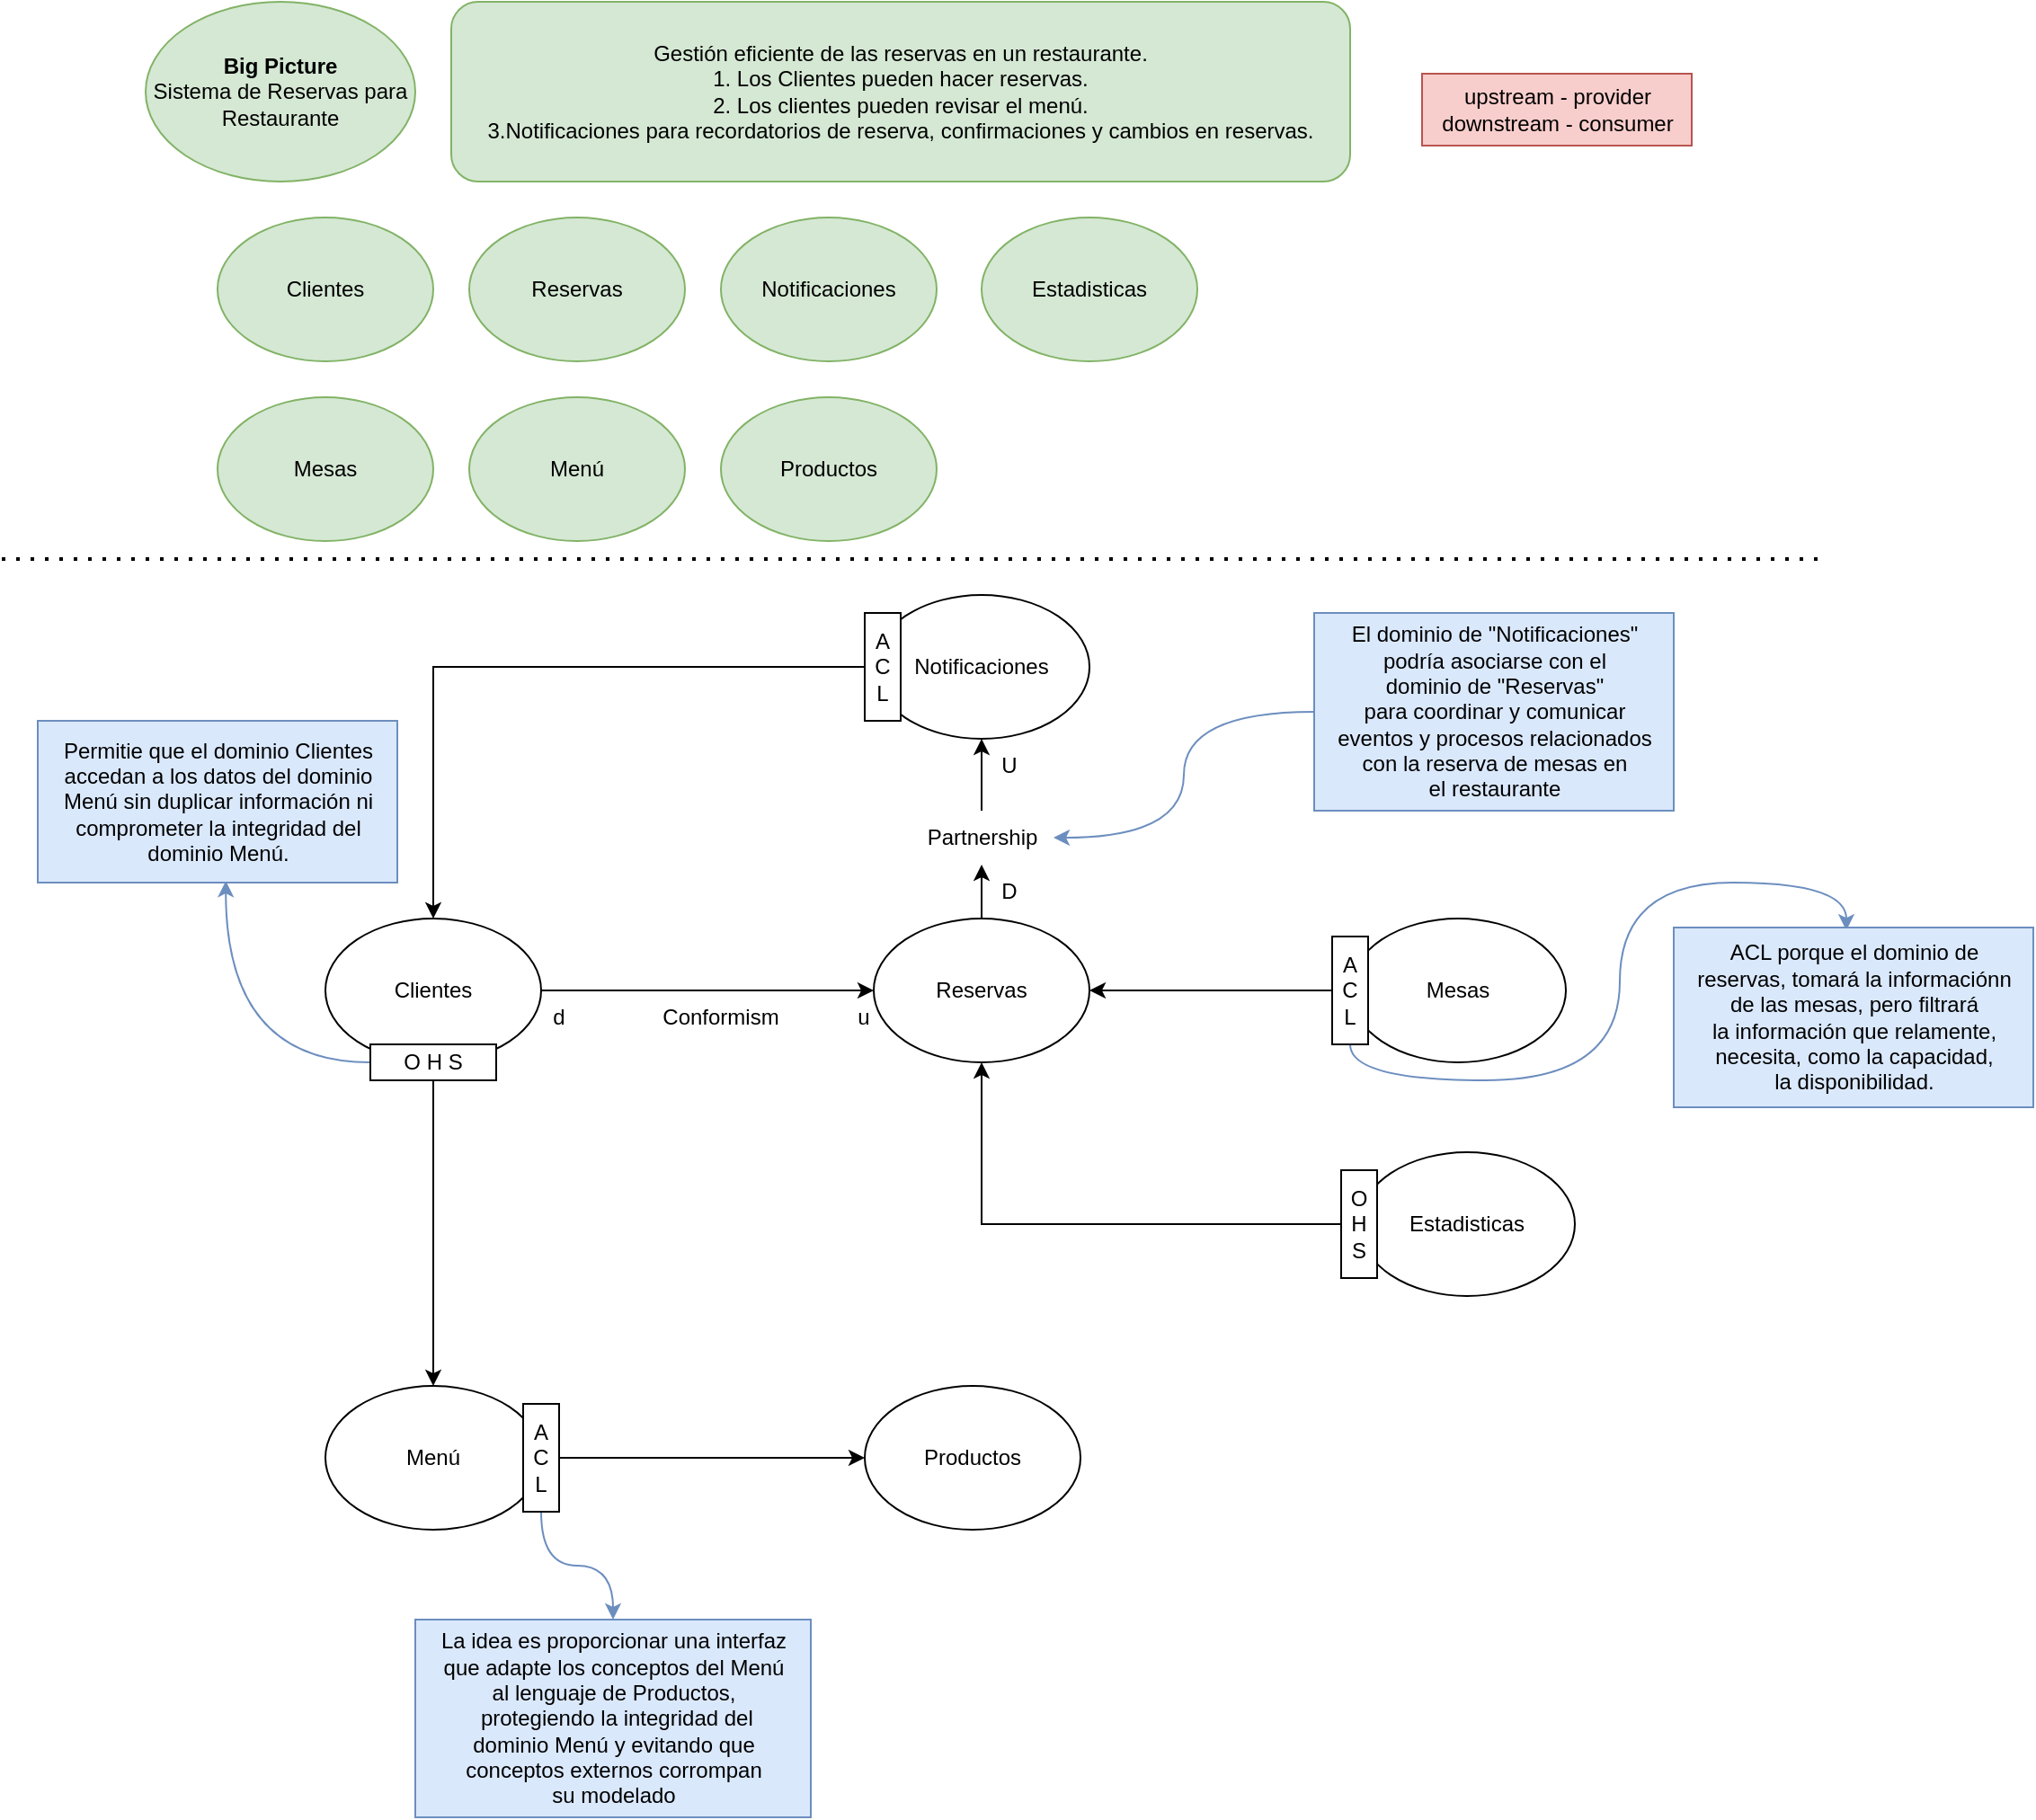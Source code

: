 <mxfile version="21.6.9" type="github" pages="10">
  <diagram name="Modelado estratégico" id="8NP3AdUZ_DkiwLjYIJoB">
    <mxGraphModel dx="1050" dy="534" grid="1" gridSize="10" guides="1" tooltips="1" connect="1" arrows="1" fold="1" page="1" pageScale="1" pageWidth="850" pageHeight="1100" math="0" shadow="0">
      <root>
        <mxCell id="0" />
        <mxCell id="1" parent="0" />
        <mxCell id="hWaTpJQsUfpoI2xFxVlj-1" value="&lt;b&gt;Big Picture&lt;/b&gt;&lt;br&gt;Sistema de Reservas para Restaurante" style="ellipse;whiteSpace=wrap;html=1;fillColor=#d5e8d4;strokeColor=#82b366;" parent="1" vertex="1">
          <mxGeometry x="90" y="10" width="150" height="100" as="geometry" />
        </mxCell>
        <mxCell id="hWaTpJQsUfpoI2xFxVlj-3" value="Clientes" style="ellipse;whiteSpace=wrap;html=1;fillColor=#d5e8d4;strokeColor=#82b366;" parent="1" vertex="1">
          <mxGeometry x="130" y="130" width="120" height="80" as="geometry" />
        </mxCell>
        <mxCell id="hWaTpJQsUfpoI2xFxVlj-5" value="Notificaciones" style="ellipse;whiteSpace=wrap;html=1;fillColor=#d5e8d4;strokeColor=#82b366;" parent="1" vertex="1">
          <mxGeometry x="410" y="130" width="120" height="80" as="geometry" />
        </mxCell>
        <mxCell id="hWaTpJQsUfpoI2xFxVlj-6" value="Reservas" style="ellipse;whiteSpace=wrap;html=1;fillColor=#d5e8d4;strokeColor=#82b366;" parent="1" vertex="1">
          <mxGeometry x="270" y="130" width="120" height="80" as="geometry" />
        </mxCell>
        <mxCell id="hWaTpJQsUfpoI2xFxVlj-8" value="Mesas" style="ellipse;whiteSpace=wrap;html=1;fillColor=#d5e8d4;strokeColor=#82b366;" parent="1" vertex="1">
          <mxGeometry x="130" y="230" width="120" height="80" as="geometry" />
        </mxCell>
        <mxCell id="hWaTpJQsUfpoI2xFxVlj-11" value="Gestión eficiente de las reservas en un restaurante.&lt;br&gt;1. Los Clientes pueden hacer reservas.&lt;br&gt;2. Los clientes pueden revisar el menú.&lt;br&gt;3.Notificaciones para recordatorios de reserva, confirmaciones y cambios en reservas." style="rounded=1;whiteSpace=wrap;html=1;fillColor=#d5e8d4;strokeColor=#82b366;" parent="1" vertex="1">
          <mxGeometry x="260" y="10" width="500" height="100" as="geometry" />
        </mxCell>
        <mxCell id="hWaTpJQsUfpoI2xFxVlj-13" value="" style="endArrow=none;dashed=1;html=1;dashPattern=1 3;strokeWidth=2;rounded=0;" parent="1" edge="1">
          <mxGeometry width="50" height="50" relative="1" as="geometry">
            <mxPoint x="10" y="320" as="sourcePoint" />
            <mxPoint x="1020" y="320" as="targetPoint" />
            <Array as="points" />
          </mxGeometry>
        </mxCell>
        <mxCell id="m7rZ0P3Zvw4P9yKM0_KO-1" value="Menú" style="ellipse;whiteSpace=wrap;html=1;fillColor=#d5e8d4;strokeColor=#82b366;" parent="1" vertex="1">
          <mxGeometry x="270" y="230" width="120" height="80" as="geometry" />
        </mxCell>
        <mxCell id="b-tlD1Jup0ux77t7mZk--8" style="edgeStyle=orthogonalEdgeStyle;rounded=0;orthogonalLoop=1;jettySize=auto;html=1;" parent="1" source="m7rZ0P3Zvw4P9yKM0_KO-2" target="m7rZ0P3Zvw4P9yKM0_KO-5" edge="1">
          <mxGeometry relative="1" as="geometry" />
        </mxCell>
        <mxCell id="m7rZ0P3Zvw4P9yKM0_KO-2" value="Clientes" style="ellipse;whiteSpace=wrap;html=1;" parent="1" vertex="1">
          <mxGeometry x="190" y="520" width="120" height="80" as="geometry" />
        </mxCell>
        <mxCell id="m7rZ0P3Zvw4P9yKM0_KO-4" value="Notificaciones" style="ellipse;whiteSpace=wrap;html=1;" parent="1" vertex="1">
          <mxGeometry x="495" y="340" width="120" height="80" as="geometry" />
        </mxCell>
        <mxCell id="b-tlD1Jup0ux77t7mZk--12" style="edgeStyle=orthogonalEdgeStyle;rounded=0;orthogonalLoop=1;jettySize=auto;html=1;" parent="1" source="YruRjTVlsNwzT2Qx_Qxh-16" target="m7rZ0P3Zvw4P9yKM0_KO-4" edge="1">
          <mxGeometry relative="1" as="geometry" />
        </mxCell>
        <mxCell id="m7rZ0P3Zvw4P9yKM0_KO-5" value="Reservas" style="ellipse;whiteSpace=wrap;html=1;" parent="1" vertex="1">
          <mxGeometry x="495" y="520" width="120" height="80" as="geometry" />
        </mxCell>
        <mxCell id="m7rZ0P3Zvw4P9yKM0_KO-19" style="edgeStyle=orthogonalEdgeStyle;rounded=0;orthogonalLoop=1;jettySize=auto;html=1;exitX=0;exitY=0.5;exitDx=0;exitDy=0;entryX=1;entryY=0.5;entryDx=0;entryDy=0;" parent="1" source="m7rZ0P3Zvw4P9yKM0_KO-6" target="m7rZ0P3Zvw4P9yKM0_KO-5" edge="1">
          <mxGeometry relative="1" as="geometry" />
        </mxCell>
        <mxCell id="m7rZ0P3Zvw4P9yKM0_KO-6" value="Mesas" style="ellipse;whiteSpace=wrap;html=1;" parent="1" vertex="1">
          <mxGeometry x="760" y="520" width="120" height="80" as="geometry" />
        </mxCell>
        <mxCell id="m7rZ0P3Zvw4P9yKM0_KO-7" value="Productos" style="ellipse;whiteSpace=wrap;html=1;" parent="1" vertex="1">
          <mxGeometry x="490" y="780" width="120" height="80" as="geometry" />
        </mxCell>
        <mxCell id="m7rZ0P3Zvw4P9yKM0_KO-14" value="Menú" style="ellipse;whiteSpace=wrap;html=1;" parent="1" vertex="1">
          <mxGeometry x="190" y="780" width="120" height="80" as="geometry" />
        </mxCell>
        <mxCell id="m7rZ0P3Zvw4P9yKM0_KO-16" value="Productos" style="ellipse;whiteSpace=wrap;html=1;fillColor=#d5e8d4;strokeColor=#82b366;" parent="1" vertex="1">
          <mxGeometry x="410" y="230" width="120" height="80" as="geometry" />
        </mxCell>
        <mxCell id="YruRjTVlsNwzT2Qx_Qxh-9" style="edgeStyle=orthogonalEdgeStyle;rounded=0;orthogonalLoop=1;jettySize=auto;html=1;exitX=0.5;exitY=1;exitDx=0;exitDy=0;fillColor=#dae8fc;strokeColor=#6c8ebf;entryX=0.48;entryY=0.016;entryDx=0;entryDy=0;entryPerimeter=0;curved=1;" parent="1" source="YruRjTVlsNwzT2Qx_Qxh-7" edge="1" target="YruRjTVlsNwzT2Qx_Qxh-8">
          <mxGeometry relative="1" as="geometry">
            <mxPoint x="775" y="630" as="targetPoint" />
            <Array as="points">
              <mxPoint x="760" y="610" />
              <mxPoint x="910" y="610" />
              <mxPoint x="910" y="500" />
              <mxPoint x="1036" y="500" />
            </Array>
          </mxGeometry>
        </mxCell>
        <mxCell id="YruRjTVlsNwzT2Qx_Qxh-7" value="A&lt;br&gt;C&lt;br&gt;L" style="rounded=0;whiteSpace=wrap;html=1;" parent="1" vertex="1">
          <mxGeometry x="750" y="530" width="20" height="60" as="geometry" />
        </mxCell>
        <mxCell id="YruRjTVlsNwzT2Qx_Qxh-8" value="ACL porque el dominio de&lt;br&gt;reservas, tomará la informaciónn&lt;br&gt;de las mesas, pero filtrará&lt;br&gt;la información que relamente,&lt;br&gt;necesita, como la capacidad,&lt;br&gt;la disponibilidad." style="text;html=1;align=center;verticalAlign=middle;resizable=0;points=[];autosize=1;strokeColor=#6c8ebf;fillColor=#dae8fc;" parent="1" vertex="1">
          <mxGeometry x="940" y="525" width="200" height="100" as="geometry" />
        </mxCell>
        <mxCell id="YruRjTVlsNwzT2Qx_Qxh-19" value="" style="edgeStyle=orthogonalEdgeStyle;rounded=0;orthogonalLoop=1;jettySize=auto;html=1;curved=1;fillColor=#dae8fc;strokeColor=#6c8ebf;" parent="1" source="YruRjTVlsNwzT2Qx_Qxh-18" target="YruRjTVlsNwzT2Qx_Qxh-16" edge="1">
          <mxGeometry relative="1" as="geometry" />
        </mxCell>
        <mxCell id="YruRjTVlsNwzT2Qx_Qxh-18" value=" El dominio de &quot;Notificaciones&quot; &lt;br&gt;podría asociarse con el &lt;br&gt;dominio de &quot;Reservas&quot; &lt;br&gt;para coordinar y comunicar &lt;br&gt;eventos y procesos relacionados &lt;br&gt;con la reserva de mesas en &lt;br&gt;el restaurante" style="text;html=1;align=center;verticalAlign=middle;resizable=0;points=[];autosize=1;strokeColor=#6c8ebf;fillColor=#dae8fc;" parent="1" vertex="1">
          <mxGeometry x="740" y="350" width="200" height="110" as="geometry" />
        </mxCell>
        <mxCell id="YruRjTVlsNwzT2Qx_Qxh-21" value="U" style="text;html=1;align=center;verticalAlign=middle;resizable=0;points=[];autosize=1;strokeColor=none;fillColor=none;" parent="1" vertex="1">
          <mxGeometry x="555" y="420" width="30" height="30" as="geometry" />
        </mxCell>
        <mxCell id="YruRjTVlsNwzT2Qx_Qxh-22" value="D" style="text;html=1;align=center;verticalAlign=middle;resizable=0;points=[];autosize=1;strokeColor=none;fillColor=none;" parent="1" vertex="1">
          <mxGeometry x="555" y="490" width="30" height="30" as="geometry" />
        </mxCell>
        <mxCell id="YruRjTVlsNwzT2Qx_Qxh-23" value="upstream - provider&lt;br&gt;downstream - consumer" style="text;html=1;align=center;verticalAlign=middle;resizable=0;points=[];autosize=1;strokeColor=#b85450;fillColor=#f8cecc;" parent="1" vertex="1">
          <mxGeometry x="800" y="50" width="150" height="40" as="geometry" />
        </mxCell>
        <mxCell id="ImDGkzxSQhhY6YgkqRP4-19" style="edgeStyle=orthogonalEdgeStyle;rounded=0;orthogonalLoop=1;jettySize=auto;html=1;entryX=0.5;entryY=0;entryDx=0;entryDy=0;" parent="1" source="ImDGkzxSQhhY6YgkqRP4-18" target="m7rZ0P3Zvw4P9yKM0_KO-14" edge="1">
          <mxGeometry relative="1" as="geometry" />
        </mxCell>
        <mxCell id="S4ngOtlnA68Y0uTMbrjn-5" style="edgeStyle=orthogonalEdgeStyle;rounded=0;orthogonalLoop=1;jettySize=auto;html=1;exitX=0;exitY=0.5;exitDx=0;exitDy=0;entryX=0.523;entryY=0.99;entryDx=0;entryDy=0;entryPerimeter=0;curved=1;fillColor=#dae8fc;strokeColor=#6c8ebf;" parent="1" source="ImDGkzxSQhhY6YgkqRP4-18" target="S4ngOtlnA68Y0uTMbrjn-4" edge="1">
          <mxGeometry relative="1" as="geometry" />
        </mxCell>
        <mxCell id="ImDGkzxSQhhY6YgkqRP4-18" value="O H S" style="rounded=0;whiteSpace=wrap;html=1;" parent="1" vertex="1">
          <mxGeometry x="215" y="590" width="70" height="20" as="geometry" />
        </mxCell>
        <mxCell id="b-tlD1Jup0ux77t7mZk--5" style="edgeStyle=orthogonalEdgeStyle;rounded=0;orthogonalLoop=1;jettySize=auto;html=1;exitX=1;exitY=0.5;exitDx=0;exitDy=0;entryX=0;entryY=0.5;entryDx=0;entryDy=0;" parent="1" source="Fz0azG_NmLzjiiFjOx_B-1" target="m7rZ0P3Zvw4P9yKM0_KO-7" edge="1">
          <mxGeometry relative="1" as="geometry">
            <mxPoint x="280" y="860" as="sourcePoint" />
            <mxPoint x="480" y="810" as="targetPoint" />
            <Array as="points">
              <mxPoint x="490" y="820" />
            </Array>
          </mxGeometry>
        </mxCell>
        <mxCell id="S4ngOtlnA68Y0uTMbrjn-3" value="" style="edgeStyle=orthogonalEdgeStyle;rounded=0;orthogonalLoop=1;jettySize=auto;html=1;curved=1;fillColor=#dae8fc;strokeColor=#6c8ebf;exitX=0.5;exitY=1;exitDx=0;exitDy=0;" parent="1" source="Fz0azG_NmLzjiiFjOx_B-1" target="S4ngOtlnA68Y0uTMbrjn-2" edge="1">
          <mxGeometry relative="1" as="geometry">
            <mxPoint x="245" y="870" as="sourcePoint" />
          </mxGeometry>
        </mxCell>
        <mxCell id="b-tlD1Jup0ux77t7mZk--9" value="Conformism" style="text;html=1;strokeColor=none;fillColor=none;align=center;verticalAlign=middle;whiteSpace=wrap;rounded=0;" parent="1" vertex="1">
          <mxGeometry x="380" y="560" width="60" height="30" as="geometry" />
        </mxCell>
        <mxCell id="b-tlD1Jup0ux77t7mZk--10" value="d" style="text;html=1;strokeColor=none;fillColor=none;align=center;verticalAlign=middle;whiteSpace=wrap;rounded=0;" parent="1" vertex="1">
          <mxGeometry x="305" y="560" width="30" height="30" as="geometry" />
        </mxCell>
        <mxCell id="b-tlD1Jup0ux77t7mZk--11" value="u" style="text;html=1;strokeColor=none;fillColor=none;align=center;verticalAlign=middle;whiteSpace=wrap;rounded=0;" parent="1" vertex="1">
          <mxGeometry x="477" y="560" width="25" height="30" as="geometry" />
        </mxCell>
        <mxCell id="b-tlD1Jup0ux77t7mZk--16" style="edgeStyle=orthogonalEdgeStyle;rounded=0;orthogonalLoop=1;jettySize=auto;html=1;entryX=0.5;entryY=0;entryDx=0;entryDy=0;" parent="1" source="b-tlD1Jup0ux77t7mZk--15" target="m7rZ0P3Zvw4P9yKM0_KO-2" edge="1">
          <mxGeometry relative="1" as="geometry" />
        </mxCell>
        <mxCell id="b-tlD1Jup0ux77t7mZk--15" value="A&lt;br&gt;C&lt;br&gt;L" style="rounded=0;whiteSpace=wrap;html=1;" parent="1" vertex="1">
          <mxGeometry x="490" y="350" width="20" height="60" as="geometry" />
        </mxCell>
        <mxCell id="sCLb_W3fgyG7SDEXGzkn-1" value="" style="edgeStyle=orthogonalEdgeStyle;rounded=0;orthogonalLoop=1;jettySize=auto;html=1;" parent="1" source="m7rZ0P3Zvw4P9yKM0_KO-5" target="YruRjTVlsNwzT2Qx_Qxh-16" edge="1">
          <mxGeometry relative="1" as="geometry">
            <mxPoint x="555" y="570" as="sourcePoint" />
            <mxPoint x="555" y="420" as="targetPoint" />
          </mxGeometry>
        </mxCell>
        <mxCell id="YruRjTVlsNwzT2Qx_Qxh-16" value="Partnership" style="text;html=1;align=center;verticalAlign=middle;resizable=0;points=[];autosize=1;strokeColor=none;fillColor=none;" parent="1" vertex="1">
          <mxGeometry x="515" y="460" width="80" height="30" as="geometry" />
        </mxCell>
        <mxCell id="S4ngOtlnA68Y0uTMbrjn-2" value="La idea es proporcionar una interfaz &lt;br&gt;que adapte los conceptos del Menú &lt;br&gt;al lenguaje de Productos,&lt;br&gt;&amp;nbsp;protegiendo la integridad del &lt;br&gt;dominio Menú y evitando que &lt;br&gt;conceptos externos corrompan &lt;br&gt;su modelado" style="text;html=1;align=center;verticalAlign=middle;resizable=0;points=[];autosize=1;strokeColor=#6c8ebf;fillColor=#dae8fc;" parent="1" vertex="1">
          <mxGeometry x="240" y="910" width="220" height="110" as="geometry" />
        </mxCell>
        <mxCell id="S4ngOtlnA68Y0uTMbrjn-4" value="Permitie que el dominio Clientes &lt;br&gt;accedan a los datos del dominio &lt;br&gt;Menú sin duplicar información ni &lt;br&gt;comprometer la integridad del &lt;br&gt;dominio Menú." style="text;html=1;align=center;verticalAlign=middle;resizable=0;points=[];autosize=1;strokeColor=#6c8ebf;fillColor=#dae8fc;" parent="1" vertex="1">
          <mxGeometry x="30" y="410" width="200" height="90" as="geometry" />
        </mxCell>
        <mxCell id="Fz0azG_NmLzjiiFjOx_B-1" value="A&lt;br&gt;C&lt;br&gt;L" style="rounded=0;whiteSpace=wrap;html=1;" vertex="1" parent="1">
          <mxGeometry x="300" y="790" width="20" height="60" as="geometry" />
        </mxCell>
        <mxCell id="ACOcnvce9qrcNdgjU_cD-1" value="Estadisticas" style="ellipse;whiteSpace=wrap;html=1;" vertex="1" parent="1">
          <mxGeometry x="765" y="650" width="120" height="80" as="geometry" />
        </mxCell>
        <mxCell id="ACOcnvce9qrcNdgjU_cD-3" style="edgeStyle=orthogonalEdgeStyle;rounded=0;orthogonalLoop=1;jettySize=auto;html=1;exitX=0;exitY=0.5;exitDx=0;exitDy=0;entryX=0.5;entryY=1;entryDx=0;entryDy=0;" edge="1" parent="1" source="ACOcnvce9qrcNdgjU_cD-4" target="m7rZ0P3Zvw4P9yKM0_KO-5">
          <mxGeometry relative="1" as="geometry">
            <mxPoint x="685" y="690" as="sourcePoint" />
          </mxGeometry>
        </mxCell>
        <mxCell id="ACOcnvce9qrcNdgjU_cD-4" value="O&lt;br&gt;H&lt;br&gt;S" style="rounded=0;whiteSpace=wrap;html=1;" vertex="1" parent="1">
          <mxGeometry x="755" y="660" width="20" height="60" as="geometry" />
        </mxCell>
        <mxCell id="rmbutTVoJBG_-dvNuj5w-1" value="Estadisticas" style="ellipse;whiteSpace=wrap;html=1;fillColor=#d5e8d4;strokeColor=#82b366;" vertex="1" parent="1">
          <mxGeometry x="555" y="130" width="120" height="80" as="geometry" />
        </mxCell>
      </root>
    </mxGraphModel>
  </diagram>
  <diagram id="FAtBKiGZbhK6aIaw_v2O" name="Contexto Clientes (Modelo dominio Clientes)">
    <mxGraphModel dx="1050" dy="534" grid="1" gridSize="10" guides="1" tooltips="1" connect="1" arrows="1" fold="1" page="1" pageScale="1" pageWidth="850" pageHeight="1100" math="0" shadow="0">
      <root>
        <mxCell id="0" />
        <mxCell id="1" parent="0" />
        <mxCell id="6jUo5DUyRnlmQcnR3zpi-2" style="edgeStyle=orthogonalEdgeStyle;rounded=0;orthogonalLoop=1;jettySize=auto;html=1;exitX=0.5;exitY=1;exitDx=0;exitDy=0;entryX=0;entryY=0.5;entryDx=0;entryDy=0;" parent="1" source="G7mjcNuskj6wblFJKC_o-1" target="6jUo5DUyRnlmQcnR3zpi-1" edge="1">
          <mxGeometry relative="1" as="geometry">
            <Array as="points">
              <mxPoint x="390" y="310" />
              <mxPoint x="390" y="420" />
            </Array>
          </mxGeometry>
        </mxCell>
        <mxCell id="zO4XA6oAX5rf8jxCIWvJ-1" style="edgeStyle=orthogonalEdgeStyle;rounded=0;orthogonalLoop=1;jettySize=auto;html=1;exitX=0.25;exitY=1;exitDx=0;exitDy=0;entryX=0;entryY=0.5;entryDx=0;entryDy=0;" parent="1" source="G7mjcNuskj6wblFJKC_o-1" target="TSvrQIBjzdrH8VJnIriD-1" edge="1">
          <mxGeometry relative="1" as="geometry">
            <Array as="points">
              <mxPoint x="470" y="310" />
              <mxPoint x="470" y="420" />
            </Array>
            <mxPoint x="790" y="420" as="targetPoint" />
          </mxGeometry>
        </mxCell>
        <mxCell id="KKAyXWQ2u-00gP4td8PB-2" style="edgeStyle=orthogonalEdgeStyle;rounded=0;orthogonalLoop=1;jettySize=auto;html=1;exitX=0;exitY=0.5;exitDx=0;exitDy=0;entryX=1;entryY=0.5;entryDx=0;entryDy=0;endArrow=none;endFill=0;" parent="1" source="G7mjcNuskj6wblFJKC_o-1" target="G7mjcNuskj6wblFJKC_o-2" edge="1">
          <mxGeometry relative="1" as="geometry" />
        </mxCell>
        <mxCell id="KKAyXWQ2u-00gP4td8PB-8" style="edgeStyle=orthogonalEdgeStyle;rounded=0;orthogonalLoop=1;jettySize=auto;html=1;exitX=0.5;exitY=0;exitDx=0;exitDy=0;entryX=0.5;entryY=1;entryDx=0;entryDy=0;endArrow=none;endFill=0;" parent="1" source="G7mjcNuskj6wblFJKC_o-1" target="KKAyXWQ2u-00gP4td8PB-1" edge="1">
          <mxGeometry relative="1" as="geometry" />
        </mxCell>
        <mxCell id="G7mjcNuskj6wblFJKC_o-1" value="Cliente" style="rounded=0;whiteSpace=wrap;html=1;" parent="1" vertex="1">
          <mxGeometry x="370" y="250" width="120" height="60" as="geometry" />
        </mxCell>
        <mxCell id="G7mjcNuskj6wblFJKC_o-2" value="TipoIdentificacion" style="rounded=0;whiteSpace=wrap;html=1;" parent="1" vertex="1">
          <mxGeometry x="110" y="250" width="120" height="60" as="geometry" />
        </mxCell>
        <mxCell id="G7mjcNuskj6wblFJKC_o-5" value="Tiene" style="text;html=1;align=center;verticalAlign=middle;resizable=0;points=[];autosize=1;strokeColor=none;fillColor=none;" parent="1" vertex="1">
          <mxGeometry x="280" y="250" width="50" height="30" as="geometry" />
        </mxCell>
        <mxCell id="G7mjcNuskj6wblFJKC_o-6" value="1" style="text;html=1;align=center;verticalAlign=middle;resizable=0;points=[];autosize=1;strokeColor=none;fillColor=none;" parent="1" vertex="1">
          <mxGeometry x="230" y="250" width="30" height="30" as="geometry" />
        </mxCell>
        <mxCell id="G7mjcNuskj6wblFJKC_o-10" value="0...*" style="text;html=1;align=center;verticalAlign=middle;resizable=0;points=[];autosize=1;strokeColor=none;fillColor=none;" parent="1" vertex="1">
          <mxGeometry x="330" y="280" width="40" height="30" as="geometry" />
        </mxCell>
        <mxCell id="sabkzMuw9Pfq_1csWRt8-1" value="NumeroCelular" style="rounded=0;whiteSpace=wrap;html=1;" parent="1" vertex="1">
          <mxGeometry x="610" y="250" width="120" height="60" as="geometry" />
        </mxCell>
        <mxCell id="sabkzMuw9Pfq_1csWRt8-2" value="" style="endArrow=none;html=1;rounded=0;exitX=0;exitY=0.5;exitDx=0;exitDy=0;entryX=1;entryY=0.5;entryDx=0;entryDy=0;" parent="1" source="sabkzMuw9Pfq_1csWRt8-1" target="G7mjcNuskj6wblFJKC_o-1" edge="1">
          <mxGeometry width="50" height="50" relative="1" as="geometry">
            <mxPoint x="540" y="290" as="sourcePoint" />
            <mxPoint x="420" y="210" as="targetPoint" />
          </mxGeometry>
        </mxCell>
        <mxCell id="sabkzMuw9Pfq_1csWRt8-3" value="Tiene" style="text;html=1;align=center;verticalAlign=middle;resizable=0;points=[];autosize=1;strokeColor=none;fillColor=none;" parent="1" vertex="1">
          <mxGeometry x="525" y="278" width="50" height="30" as="geometry" />
        </mxCell>
        <mxCell id="sabkzMuw9Pfq_1csWRt8-4" value="1...*" style="text;html=1;align=center;verticalAlign=middle;resizable=0;points=[];autosize=1;strokeColor=none;fillColor=none;" parent="1" vertex="1">
          <mxGeometry x="575" y="280" width="40" height="30" as="geometry" />
        </mxCell>
        <mxCell id="sabkzMuw9Pfq_1csWRt8-5" value="" style="endArrow=classic;html=1;rounded=0;entryX=0.99;entryY=1;entryDx=0;entryDy=0;entryPerimeter=0;" parent="1" edge="1">
          <mxGeometry width="50" height="50" relative="1" as="geometry">
            <mxPoint x="529.4" y="307" as="sourcePoint" />
            <mxPoint x="570.6" y="307" as="targetPoint" />
            <Array as="points" />
          </mxGeometry>
        </mxCell>
        <mxCell id="sabkzMuw9Pfq_1csWRt8-7" value="" style="endArrow=classic;html=1;rounded=0;" parent="1" edge="1">
          <mxGeometry width="50" height="50" relative="1" as="geometry">
            <mxPoint x="570" y="254" as="sourcePoint" />
            <mxPoint x="530" y="254" as="targetPoint" />
          </mxGeometry>
        </mxCell>
        <mxCell id="sabkzMuw9Pfq_1csWRt8-9" value="1" style="text;html=1;align=center;verticalAlign=middle;resizable=0;points=[];autosize=1;strokeColor=none;fillColor=none;" parent="1" vertex="1">
          <mxGeometry x="480" y="254" width="30" height="30" as="geometry" />
        </mxCell>
        <mxCell id="TSvrQIBjzdrH8VJnIriD-1" value="ClienteMenu" style="rounded=0;whiteSpace=wrap;html=1;fillColor=#b0e3e6;strokeColor=#0e8088;" parent="1" vertex="1">
          <mxGeometry x="574" y="390" width="120" height="60" as="geometry" />
        </mxCell>
        <mxCell id="6jUo5DUyRnlmQcnR3zpi-1" value="CorreoDestinatario" style="rounded=0;whiteSpace=wrap;html=1;fillColor=#6a00ff;fontColor=#ffffff;strokeColor=#3700CC;" parent="1" vertex="1">
          <mxGeometry x="185" y="390" width="120" height="60" as="geometry" />
        </mxCell>
        <mxCell id="6jUo5DUyRnlmQcnR3zpi-3" value="1...*" style="text;html=1;align=center;verticalAlign=middle;resizable=0;points=[];autosize=1;strokeColor=none;fillColor=none;" parent="1" vertex="1">
          <mxGeometry x="300" y="390" width="40" height="30" as="geometry" />
        </mxCell>
        <mxCell id="6jUo5DUyRnlmQcnR3zpi-5" value="Tiene" style="text;html=1;align=center;verticalAlign=middle;resizable=0;points=[];autosize=1;strokeColor=none;fillColor=none;" parent="1" vertex="1">
          <mxGeometry x="465" y="370" width="50" height="30" as="geometry" />
        </mxCell>
        <mxCell id="6jUo5DUyRnlmQcnR3zpi-6" value="" style="endArrow=classic;html=1;rounded=0;" parent="1" edge="1">
          <mxGeometry width="50" height="50" relative="1" as="geometry">
            <mxPoint x="489" y="350" as="sourcePoint" />
            <mxPoint x="489" y="380" as="targetPoint" />
          </mxGeometry>
        </mxCell>
        <mxCell id="6jUo5DUyRnlmQcnR3zpi-7" value="Pertenece" style="text;html=1;align=center;verticalAlign=middle;resizable=0;points=[];autosize=1;strokeColor=none;fillColor=none;" parent="1" vertex="1">
          <mxGeometry x="455" y="420" width="80" height="30" as="geometry" />
        </mxCell>
        <mxCell id="6jUo5DUyRnlmQcnR3zpi-8" value="" style="endArrow=classic;html=1;rounded=0;" parent="1" edge="1">
          <mxGeometry width="50" height="50" relative="1" as="geometry">
            <mxPoint x="515" y="449" as="sourcePoint" />
            <mxPoint x="475" y="449" as="targetPoint" />
          </mxGeometry>
        </mxCell>
        <mxCell id="6jUo5DUyRnlmQcnR3zpi-9" value="1" style="text;html=1;align=center;verticalAlign=middle;resizable=0;points=[];autosize=1;strokeColor=none;fillColor=none;" parent="1" vertex="1">
          <mxGeometry x="385" y="308" width="30" height="30" as="geometry" />
        </mxCell>
        <mxCell id="OOsmjCO8vrh5TJUEpsWS-2" value="0...*" style="text;html=1;align=center;verticalAlign=middle;resizable=0;points=[];autosize=1;strokeColor=none;fillColor=none;" parent="1" vertex="1">
          <mxGeometry x="434" y="308" width="40" height="30" as="geometry" />
        </mxCell>
        <mxCell id="zO4XA6oAX5rf8jxCIWvJ-2" value="1" style="text;html=1;align=center;verticalAlign=middle;resizable=0;points=[];autosize=1;strokeColor=none;fillColor=none;" parent="1" vertex="1">
          <mxGeometry x="544" y="390" width="30" height="30" as="geometry" />
        </mxCell>
        <mxCell id="zO4XA6oAX5rf8jxCIWvJ-3" value="tiene" style="text;html=1;align=center;verticalAlign=middle;resizable=0;points=[];autosize=1;strokeColor=none;fillColor=none;" parent="1" vertex="1">
          <mxGeometry x="350" y="350" width="50" height="30" as="geometry" />
        </mxCell>
        <mxCell id="zO4XA6oAX5rf8jxCIWvJ-9" value="pertenece" style="text;html=1;align=center;verticalAlign=middle;resizable=0;points=[];autosize=1;strokeColor=none;fillColor=none;" parent="1" vertex="1">
          <mxGeometry x="326" y="420" width="80" height="30" as="geometry" />
        </mxCell>
        <mxCell id="zO4XA6oAX5rf8jxCIWvJ-11" value="" style="endArrow=classic;html=1;rounded=0;" parent="1" edge="1">
          <mxGeometry width="50" height="50" relative="1" as="geometry">
            <mxPoint x="350" y="449" as="sourcePoint" />
            <mxPoint x="390" y="449" as="targetPoint" />
          </mxGeometry>
        </mxCell>
        <mxCell id="KKAyXWQ2u-00gP4td8PB-1" value="InfoCliente" style="rounded=0;whiteSpace=wrap;html=1;fillColor=#d5e8d4;strokeColor=#82b366;" parent="1" vertex="1">
          <mxGeometry x="370" y="100" width="120" height="60" as="geometry" />
        </mxCell>
        <mxCell id="KKAyXWQ2u-00gP4td8PB-3" value="Pertenece" style="text;html=1;align=center;verticalAlign=middle;resizable=0;points=[];autosize=1;strokeColor=none;fillColor=none;" parent="1" vertex="1">
          <mxGeometry x="510" y="254" width="80" height="30" as="geometry" />
        </mxCell>
        <mxCell id="KKAyXWQ2u-00gP4td8PB-4" value="" style="endArrow=classic;html=1;rounded=0;" parent="1" edge="1">
          <mxGeometry width="50" height="50" relative="1" as="geometry">
            <mxPoint x="320" y="249" as="sourcePoint" />
            <mxPoint x="280" y="249" as="targetPoint" />
          </mxGeometry>
        </mxCell>
        <mxCell id="KKAyXWQ2u-00gP4td8PB-5" value="Pertenece" style="text;html=1;align=center;verticalAlign=middle;resizable=0;points=[];autosize=1;strokeColor=none;fillColor=none;" parent="1" vertex="1">
          <mxGeometry x="260" y="278" width="80" height="30" as="geometry" />
        </mxCell>
        <mxCell id="KKAyXWQ2u-00gP4td8PB-6" value="" style="endArrow=classic;html=1;rounded=0;entryX=0.99;entryY=1;entryDx=0;entryDy=0;entryPerimeter=0;" parent="1" edge="1">
          <mxGeometry width="50" height="50" relative="1" as="geometry">
            <mxPoint x="284.4" y="308" as="sourcePoint" />
            <mxPoint x="325.6" y="308" as="targetPoint" />
            <Array as="points" />
          </mxGeometry>
        </mxCell>
        <mxCell id="KKAyXWQ2u-00gP4td8PB-9" value="Tiene" style="text;html=1;align=center;verticalAlign=middle;resizable=0;points=[];autosize=1;strokeColor=none;fillColor=none;" parent="1" vertex="1">
          <mxGeometry x="430" y="190" width="50" height="30" as="geometry" />
        </mxCell>
        <mxCell id="KKAyXWQ2u-00gP4td8PB-10" value="1...*" style="text;html=1;align=center;verticalAlign=middle;resizable=0;points=[];autosize=1;strokeColor=none;fillColor=none;" parent="1" vertex="1">
          <mxGeometry x="425" y="160" width="40" height="30" as="geometry" />
        </mxCell>
        <mxCell id="KKAyXWQ2u-00gP4td8PB-11" value="1" style="text;html=1;align=center;verticalAlign=middle;resizable=0;points=[];autosize=1;strokeColor=none;fillColor=none;" parent="1" vertex="1">
          <mxGeometry x="406" y="220" width="30" height="30" as="geometry" />
        </mxCell>
        <mxCell id="KKAyXWQ2u-00gP4td8PB-12" value="" style="endArrow=classic;html=1;rounded=0;" parent="1" edge="1">
          <mxGeometry width="50" height="50" relative="1" as="geometry">
            <mxPoint x="359" y="180" as="sourcePoint" />
            <mxPoint x="359" y="210" as="targetPoint" />
          </mxGeometry>
        </mxCell>
        <mxCell id="KKAyXWQ2u-00gP4td8PB-14" value="Pertenece" style="text;html=1;align=center;verticalAlign=middle;resizable=0;points=[];autosize=1;strokeColor=none;fillColor=none;" parent="1" vertex="1">
          <mxGeometry x="360" y="190" width="80" height="30" as="geometry" />
        </mxCell>
        <mxCell id="KKAyXWQ2u-00gP4td8PB-15" value="" style="endArrow=classic;html=1;rounded=0;" parent="1" edge="1">
          <mxGeometry width="50" height="50" relative="1" as="geometry">
            <mxPoint x="480" y="220" as="sourcePoint" />
            <mxPoint x="480" y="190" as="targetPoint" />
          </mxGeometry>
        </mxCell>
        <mxCell id="o-_bXWtU--15dKej1Vfo-1" value="" style="endArrow=classic;html=1;rounded=0;" parent="1" edge="1">
          <mxGeometry width="50" height="50" relative="1" as="geometry">
            <mxPoint x="350" y="350" as="sourcePoint" />
            <mxPoint x="350" y="380" as="targetPoint" />
          </mxGeometry>
        </mxCell>
      </root>
    </mxGraphModel>
  </diagram>
  <diagram id="DCO-mssSepy2mbwkg9fi" name="Menu">
    <mxGraphModel dx="1050" dy="534" grid="1" gridSize="10" guides="1" tooltips="1" connect="1" arrows="1" fold="1" page="1" pageScale="1" pageWidth="850" pageHeight="1100" math="0" shadow="0">
      <root>
        <mxCell id="0" />
        <mxCell id="1" parent="0" />
        <mxCell id="Z4tS4-4CTJGqtoBqMRcC-1" value="ClienteMenu" style="rounded=0;whiteSpace=wrap;html=1;fillColor=none;" parent="1" vertex="1">
          <mxGeometry x="365" y="310" width="120" height="60" as="geometry" />
        </mxCell>
        <mxCell id="-pNq0xSHVZSJhCHoWCk3-1" style="edgeStyle=orthogonalEdgeStyle;rounded=0;orthogonalLoop=1;jettySize=auto;html=1;exitX=0.5;exitY=0;exitDx=0;exitDy=0;entryX=0.5;entryY=1;entryDx=0;entryDy=0;endArrow=none;endFill=0;" parent="1" source="HU4lSBY8ZP7PwjPlez8Z-2" target="Z4tS4-4CTJGqtoBqMRcC-1" edge="1">
          <mxGeometry relative="1" as="geometry" />
        </mxCell>
        <mxCell id="HU4lSBY8ZP7PwjPlez8Z-2" value="Menu" style="rounded=0;whiteSpace=wrap;html=1;fillColor=#b0e3e6;strokeColor=#0e8088;" parent="1" vertex="1">
          <mxGeometry x="365" y="480" width="120" height="60" as="geometry" />
        </mxCell>
        <mxCell id="1l_eswsNuXuYSEPqPFSs-1" value="" style="endArrow=classic;html=1;rounded=0;" parent="1" edge="1">
          <mxGeometry width="50" height="50" relative="1" as="geometry">
            <mxPoint x="375" y="403" as="sourcePoint" />
            <mxPoint x="375" y="440" as="targetPoint" />
          </mxGeometry>
        </mxCell>
        <mxCell id="nA0mS8bZlgXstj8yHHyF-1" value="" style="endArrow=classic;html=1;rounded=0;" parent="1" edge="1">
          <mxGeometry width="50" height="50" relative="1" as="geometry">
            <mxPoint x="470" y="445" as="sourcePoint" />
            <mxPoint x="470" y="405" as="targetPoint" />
          </mxGeometry>
        </mxCell>
        <mxCell id="nA0mS8bZlgXstj8yHHyF-2" value="tiene" style="text;html=1;align=center;verticalAlign=middle;resizable=0;points=[];autosize=1;strokeColor=none;fillColor=none;" parent="1" vertex="1">
          <mxGeometry x="375" y="410" width="50" height="30" as="geometry" />
        </mxCell>
        <mxCell id="-pNq0xSHVZSJhCHoWCk3-2" value="está" style="text;html=1;align=center;verticalAlign=middle;resizable=0;points=[];autosize=1;strokeColor=none;fillColor=none;" parent="1" vertex="1">
          <mxGeometry x="420" y="410" width="50" height="30" as="geometry" />
        </mxCell>
        <mxCell id="-pNq0xSHVZSJhCHoWCk3-3" value="1...*" style="text;html=1;align=center;verticalAlign=middle;resizable=0;points=[];autosize=1;strokeColor=none;fillColor=none;" parent="1" vertex="1">
          <mxGeometry x="387" y="451" width="40" height="30" as="geometry" />
        </mxCell>
        <mxCell id="-pNq0xSHVZSJhCHoWCk3-4" value="1" style="text;html=1;align=center;verticalAlign=middle;resizable=0;points=[];autosize=1;strokeColor=none;fillColor=none;" parent="1" vertex="1">
          <mxGeometry x="425" y="368" width="30" height="30" as="geometry" />
        </mxCell>
      </root>
    </mxGraphModel>
  </diagram>
  <diagram id="t6wv-8Yc_12dkZdivIZv" name="Productos">
    <mxGraphModel dx="1050" dy="534" grid="1" gridSize="10" guides="1" tooltips="1" connect="1" arrows="1" fold="1" page="1" pageScale="1" pageWidth="850" pageHeight="1100" math="0" shadow="0">
      <root>
        <mxCell id="0" />
        <mxCell id="1" parent="0" />
        <mxCell id="Sz_9QT7h_ijlAL8xgazZ-5" value="" style="edgeStyle=orthogonalEdgeStyle;rounded=0;orthogonalLoop=1;jettySize=auto;html=1;" parent="1" source="zmoVF1TRjaI5GD6Bxyz1-1" target="Sz_9QT7h_ijlAL8xgazZ-4" edge="1">
          <mxGeometry relative="1" as="geometry" />
        </mxCell>
        <mxCell id="zmoVF1TRjaI5GD6Bxyz1-1" value="Producto" style="rounded=0;whiteSpace=wrap;html=1;" parent="1" vertex="1">
          <mxGeometry x="360" y="161" width="120" height="60" as="geometry" />
        </mxCell>
        <mxCell id="VIRBYBdn6ZlFO_Y3aZvd-3" style="edgeStyle=orthogonalEdgeStyle;rounded=0;orthogonalLoop=1;jettySize=auto;html=1;exitX=0.5;exitY=1;exitDx=0;exitDy=0;entryX=0.5;entryY=0;entryDx=0;entryDy=0;endArrow=none;endFill=0;" parent="1" source="9xEbzR61Gv7Bjc_K0X9O-1" target="VIRBYBdn6ZlFO_Y3aZvd-2" edge="1">
          <mxGeometry relative="1" as="geometry" />
        </mxCell>
        <mxCell id="9xEbzR61Gv7Bjc_K0X9O-1" value="Subcategroría" style="rounded=0;whiteSpace=wrap;html=1;" parent="1" vertex="1">
          <mxGeometry x="600" y="161" width="120" height="60" as="geometry" />
        </mxCell>
        <mxCell id="9xEbzR61Gv7Bjc_K0X9O-2" value="" style="endArrow=none;html=1;rounded=0;entryX=0;entryY=0.5;entryDx=0;entryDy=0;exitX=1;exitY=0.5;exitDx=0;exitDy=0;" parent="1" source="zmoVF1TRjaI5GD6Bxyz1-1" target="9xEbzR61Gv7Bjc_K0X9O-1" edge="1">
          <mxGeometry width="50" height="50" relative="1" as="geometry">
            <mxPoint x="550" y="291" as="sourcePoint" />
            <mxPoint x="550" y="171" as="targetPoint" />
          </mxGeometry>
        </mxCell>
        <mxCell id="9xEbzR61Gv7Bjc_K0X9O-3" value="" style="endArrow=classic;html=1;rounded=0;" parent="1" edge="1">
          <mxGeometry width="50" height="50" relative="1" as="geometry">
            <mxPoint x="525" y="221" as="sourcePoint" />
            <mxPoint x="565" y="221" as="targetPoint" />
          </mxGeometry>
        </mxCell>
        <mxCell id="9xEbzR61Gv7Bjc_K0X9O-4" value="Pertence" style="text;html=1;align=center;verticalAlign=middle;resizable=0;points=[];autosize=1;strokeColor=none;fillColor=none;" parent="1" vertex="1">
          <mxGeometry x="510" y="188" width="70" height="30" as="geometry" />
        </mxCell>
        <mxCell id="9xEbzR61Gv7Bjc_K0X9O-5" value="&lt;font style=&quot;font-size: 14px;&quot;&gt;1&lt;/font&gt;" style="text;html=1;align=center;verticalAlign=middle;resizable=0;points=[];autosize=1;strokeColor=none;fillColor=none;" parent="1" vertex="1">
          <mxGeometry x="573" y="191" width="30" height="30" as="geometry" />
        </mxCell>
        <mxCell id="9xEbzR61Gv7Bjc_K0X9O-6" value="" style="endArrow=classic;html=1;rounded=0;" parent="1" edge="1">
          <mxGeometry width="50" height="50" relative="1" as="geometry">
            <mxPoint x="560" y="160" as="sourcePoint" />
            <mxPoint x="520" y="160" as="targetPoint" />
          </mxGeometry>
        </mxCell>
        <mxCell id="9xEbzR61Gv7Bjc_K0X9O-7" value="Tiene" style="text;html=1;align=center;verticalAlign=middle;resizable=0;points=[];autosize=1;strokeColor=none;fillColor=none;" parent="1" vertex="1">
          <mxGeometry x="520" y="163" width="50" height="30" as="geometry" />
        </mxCell>
        <mxCell id="9xEbzR61Gv7Bjc_K0X9O-8" value="&lt;font style=&quot;font-size: 14px;&quot;&gt;1...*&lt;/font&gt;" style="text;html=1;align=center;verticalAlign=middle;resizable=0;points=[];autosize=1;strokeColor=none;fillColor=none;" parent="1" vertex="1">
          <mxGeometry x="470" y="161" width="50" height="30" as="geometry" />
        </mxCell>
        <mxCell id="Sz_9QT7h_ijlAL8xgazZ-4" value="DescripcionProducto" style="rounded=0;whiteSpace=wrap;html=1;" parent="1" vertex="1">
          <mxGeometry x="130" y="161" width="120" height="60" as="geometry" />
        </mxCell>
        <mxCell id="Sz_9QT7h_ijlAL8xgazZ-6" value="Tiene" style="text;html=1;align=center;verticalAlign=middle;resizable=0;points=[];autosize=1;strokeColor=none;fillColor=none;" parent="1" vertex="1">
          <mxGeometry x="280" y="161" width="50" height="30" as="geometry" />
        </mxCell>
        <mxCell id="Sz_9QT7h_ijlAL8xgazZ-7" value="1...*" style="text;html=1;align=center;verticalAlign=middle;resizable=0;points=[];autosize=1;strokeColor=none;fillColor=none;" parent="1" vertex="1">
          <mxGeometry x="245" y="161" width="40" height="30" as="geometry" />
        </mxCell>
        <mxCell id="Sz_9QT7h_ijlAL8xgazZ-8" value="está" style="text;html=1;align=center;verticalAlign=middle;resizable=0;points=[];autosize=1;strokeColor=none;fillColor=none;" parent="1" vertex="1">
          <mxGeometry x="280" y="191" width="50" height="30" as="geometry" />
        </mxCell>
        <mxCell id="Sz_9QT7h_ijlAL8xgazZ-9" value="1" style="text;html=1;align=center;verticalAlign=middle;resizable=0;points=[];autosize=1;strokeColor=none;fillColor=none;" parent="1" vertex="1">
          <mxGeometry x="330" y="191" width="30" height="30" as="geometry" />
        </mxCell>
        <mxCell id="4BuyQjidVN_d2n8T48G4-1" style="edgeStyle=orthogonalEdgeStyle;rounded=0;orthogonalLoop=1;jettySize=auto;html=1;exitX=0.5;exitY=1;exitDx=0;exitDy=0;endArrow=none;endFill=0;" parent="1" source="VIRBYBdn6ZlFO_Y3aZvd-2" target="_KQLnJhSIKr7JKTODuqk-1" edge="1">
          <mxGeometry relative="1" as="geometry" />
        </mxCell>
        <mxCell id="VIRBYBdn6ZlFO_Y3aZvd-2" value="Categoría" style="rounded=0;whiteSpace=wrap;html=1;" parent="1" vertex="1">
          <mxGeometry x="600" y="310" width="120" height="60" as="geometry" />
        </mxCell>
        <mxCell id="VIRBYBdn6ZlFO_Y3aZvd-4" value="está" style="text;html=1;align=center;verticalAlign=middle;resizable=0;points=[];autosize=1;strokeColor=none;fillColor=none;" parent="1" vertex="1">
          <mxGeometry x="620" y="250" width="50" height="30" as="geometry" />
        </mxCell>
        <mxCell id="VIRBYBdn6ZlFO_Y3aZvd-5" value="" style="endArrow=classic;html=1;rounded=0;" parent="1" edge="1">
          <mxGeometry width="50" height="50" relative="1" as="geometry">
            <mxPoint x="624" y="250" as="sourcePoint" />
            <mxPoint x="624" y="280" as="targetPoint" />
          </mxGeometry>
        </mxCell>
        <mxCell id="VIRBYBdn6ZlFO_Y3aZvd-6" value="1" style="text;html=1;align=center;verticalAlign=middle;resizable=0;points=[];autosize=1;strokeColor=none;fillColor=none;" parent="1" vertex="1">
          <mxGeometry x="635" y="285" width="30" height="30" as="geometry" />
        </mxCell>
        <mxCell id="VIRBYBdn6ZlFO_Y3aZvd-7" value="tiene" style="text;html=1;align=center;verticalAlign=middle;resizable=0;points=[];autosize=1;strokeColor=none;fillColor=none;" parent="1" vertex="1">
          <mxGeometry x="655" y="250" width="50" height="30" as="geometry" />
        </mxCell>
        <mxCell id="VIRBYBdn6ZlFO_Y3aZvd-8" value="0...*" style="text;html=1;align=center;verticalAlign=middle;resizable=0;points=[];autosize=1;strokeColor=none;fillColor=none;" parent="1" vertex="1">
          <mxGeometry x="655" y="218" width="40" height="30" as="geometry" />
        </mxCell>
        <mxCell id="VIRBYBdn6ZlFO_Y3aZvd-9" value="" style="endArrow=classic;html=1;rounded=0;" parent="1" edge="1">
          <mxGeometry width="50" height="50" relative="1" as="geometry">
            <mxPoint x="705" y="280" as="sourcePoint" />
            <mxPoint x="705" y="250" as="targetPoint" />
          </mxGeometry>
        </mxCell>
        <mxCell id="_KQLnJhSIKr7JKTODuqk-1" value="Menú" style="rounded=0;whiteSpace=wrap;html=1;fillColor=#b0e3e6;strokeColor=#0e8088;" parent="1" vertex="1">
          <mxGeometry x="600" y="480" width="120" height="60" as="geometry" />
        </mxCell>
        <mxCell id="_KQLnJhSIKr7JKTODuqk-3" value="Tiene" style="text;html=1;align=center;verticalAlign=middle;resizable=0;points=[];autosize=1;strokeColor=none;fillColor=none;" parent="1" vertex="1">
          <mxGeometry x="655" y="410" width="50" height="30" as="geometry" />
        </mxCell>
        <mxCell id="_KQLnJhSIKr7JKTODuqk-4" value="&lt;font style=&quot;font-size: 14px;&quot;&gt;1...*&lt;/font&gt;" style="text;html=1;align=center;verticalAlign=middle;resizable=0;points=[];autosize=1;strokeColor=none;fillColor=none;" parent="1" vertex="1">
          <mxGeometry x="655" y="370" width="50" height="30" as="geometry" />
        </mxCell>
        <mxCell id="_KQLnJhSIKr7JKTODuqk-8" value="Pertence" style="text;html=1;align=center;verticalAlign=middle;resizable=0;points=[];autosize=1;strokeColor=none;fillColor=none;" parent="1" vertex="1">
          <mxGeometry x="595" y="410" width="70" height="30" as="geometry" />
        </mxCell>
        <mxCell id="_KQLnJhSIKr7JKTODuqk-10" value="1" style="text;html=1;align=center;verticalAlign=middle;resizable=0;points=[];autosize=1;strokeColor=none;fillColor=none;" parent="1" vertex="1">
          <mxGeometry x="635" y="450" width="30" height="30" as="geometry" />
        </mxCell>
        <mxCell id="4BuyQjidVN_d2n8T48G4-2" value="" style="endArrow=classic;html=1;rounded=0;" parent="1" edge="1">
          <mxGeometry width="50" height="50" relative="1" as="geometry">
            <mxPoint x="600" y="410" as="sourcePoint" />
            <mxPoint x="600" y="440" as="targetPoint" />
          </mxGeometry>
        </mxCell>
        <mxCell id="4BuyQjidVN_d2n8T48G4-3" value="" style="endArrow=classic;html=1;rounded=0;" parent="1" edge="1">
          <mxGeometry width="50" height="50" relative="1" as="geometry">
            <mxPoint x="705" y="440" as="sourcePoint" />
            <mxPoint x="705" y="410" as="targetPoint" />
          </mxGeometry>
        </mxCell>
        <mxCell id="JwyZbueW6jzaMh6m3yxu-1" value="" style="endArrow=classic;html=1;rounded=0;" edge="1" parent="1">
          <mxGeometry width="50" height="50" relative="1" as="geometry">
            <mxPoint x="325" y="160" as="sourcePoint" />
            <mxPoint x="285" y="160" as="targetPoint" />
          </mxGeometry>
        </mxCell>
        <mxCell id="JwyZbueW6jzaMh6m3yxu-2" value="" style="endArrow=classic;html=1;rounded=0;" edge="1" parent="1">
          <mxGeometry width="50" height="50" relative="1" as="geometry">
            <mxPoint x="285" y="220" as="sourcePoint" />
            <mxPoint x="325" y="220" as="targetPoint" />
          </mxGeometry>
        </mxCell>
      </root>
    </mxGraphModel>
  </diagram>
  <diagram id="9Zw_hFndjnUMTbHONhiw" name="Reservas">
    <mxGraphModel dx="1050" dy="534" grid="1" gridSize="10" guides="1" tooltips="1" connect="1" arrows="1" fold="1" page="1" pageScale="1" pageWidth="850" pageHeight="1100" math="0" shadow="0">
      <root>
        <mxCell id="0" />
        <mxCell id="1" parent="0" />
        <mxCell id="rp-I5v6qvfTp-kMloytI-1" style="edgeStyle=orthogonalEdgeStyle;rounded=0;orthogonalLoop=1;jettySize=auto;html=1;exitX=0.5;exitY=1;exitDx=0;exitDy=0;endArrow=none;endFill=0;" parent="1" source="eT838gf7jAlOYrnll_vc-1" target="6m200d_zuBwX7UkNX6Mk-1" edge="1">
          <mxGeometry relative="1" as="geometry" />
        </mxCell>
        <mxCell id="eT838gf7jAlOYrnll_vc-1" value="Reserva" style="rounded=0;whiteSpace=wrap;html=1;" parent="1" vertex="1">
          <mxGeometry x="380" y="250" width="120" height="60" as="geometry" />
        </mxCell>
        <mxCell id="mVFb1XHzFAkL0j3B8YzQ-1" value="NotificacionReserva" style="rounded=0;whiteSpace=wrap;html=1;fillColor=#e1d5e7;strokeColor=#9673a6;" parent="1" vertex="1">
          <mxGeometry x="380" y="80" width="120" height="60" as="geometry" />
        </mxCell>
        <mxCell id="mVFb1XHzFAkL0j3B8YzQ-2" value="" style="endArrow=none;html=1;rounded=0;entryX=0.5;entryY=1;entryDx=0;entryDy=0;exitX=0.5;exitY=0;exitDx=0;exitDy=0;" parent="1" source="eT838gf7jAlOYrnll_vc-1" target="mVFb1XHzFAkL0j3B8YzQ-1" edge="1">
          <mxGeometry width="50" height="50" relative="1" as="geometry">
            <mxPoint x="420" y="300" as="sourcePoint" />
            <mxPoint x="470" y="250" as="targetPoint" />
          </mxGeometry>
        </mxCell>
        <mxCell id="MoyriIVIyKtEx6mtaPEi-1" value="Tiene" style="text;html=1;align=center;verticalAlign=middle;resizable=0;points=[];autosize=1;strokeColor=none;fillColor=none;" parent="1" vertex="1">
          <mxGeometry x="435" y="210" width="50" height="30" as="geometry" />
        </mxCell>
        <mxCell id="gvmk_7lt4PPUAFCENJBC-1" value="" style="endArrow=classic;html=1;rounded=0;" parent="1" edge="1">
          <mxGeometry width="50" height="50" relative="1" as="geometry">
            <mxPoint x="459.5" y="210" as="sourcePoint" />
            <mxPoint x="459.5" y="180" as="targetPoint" />
          </mxGeometry>
        </mxCell>
        <mxCell id="Z1zBzY4qvzDJe3auwKO8-1" value="1...*" style="text;html=1;align=center;verticalAlign=middle;resizable=0;points=[];autosize=1;strokeColor=none;fillColor=none;" parent="1" vertex="1">
          <mxGeometry x="450" y="140" width="40" height="30" as="geometry" />
        </mxCell>
        <mxCell id="EwDIlMMUbZvr1I4xluXB-1" value="Pertenece" style="text;html=1;align=center;verticalAlign=middle;resizable=0;points=[];autosize=1;strokeColor=none;fillColor=none;" parent="1" vertex="1">
          <mxGeometry x="370" y="190" width="80" height="30" as="geometry" />
        </mxCell>
        <mxCell id="EwDIlMMUbZvr1I4xluXB-2" value="" style="endArrow=classic;html=1;rounded=0;" parent="1" edge="1">
          <mxGeometry width="50" height="50" relative="1" as="geometry">
            <mxPoint x="424" y="160" as="sourcePoint" />
            <mxPoint x="424" y="190" as="targetPoint" />
          </mxGeometry>
        </mxCell>
        <mxCell id="EwDIlMMUbZvr1I4xluXB-3" value="1" style="text;html=1;align=center;verticalAlign=middle;resizable=0;points=[];autosize=1;strokeColor=none;fillColor=none;" parent="1" vertex="1">
          <mxGeometry x="410" y="220" width="30" height="30" as="geometry" />
        </mxCell>
        <mxCell id="3xA_H6ruORnaUOIruGVV-1" value="ReservaMesa" style="rounded=0;whiteSpace=wrap;html=1;fillColor=#dae8fc;strokeColor=#6c8ebf;" parent="1" vertex="1">
          <mxGeometry x="660" y="251.5" width="120" height="60" as="geometry" />
        </mxCell>
        <mxCell id="u34OieYLbkz6m_wOW7PJ-1" value="" style="endArrow=none;html=1;rounded=0;exitX=1;exitY=0.5;exitDx=0;exitDy=0;entryX=0;entryY=0.5;entryDx=0;entryDy=0;" parent="1" source="eT838gf7jAlOYrnll_vc-1" target="3xA_H6ruORnaUOIruGVV-1" edge="1">
          <mxGeometry width="50" height="50" relative="1" as="geometry">
            <mxPoint x="505" y="279.6" as="sourcePoint" />
            <mxPoint x="635" y="279.6" as="targetPoint" />
          </mxGeometry>
        </mxCell>
        <mxCell id="u34OieYLbkz6m_wOW7PJ-2" value="Tiene" style="text;html=1;align=center;verticalAlign=middle;resizable=0;points=[];autosize=1;strokeColor=none;fillColor=none;" parent="1" vertex="1">
          <mxGeometry x="555" y="278" width="50" height="30" as="geometry" />
        </mxCell>
        <mxCell id="u34OieYLbkz6m_wOW7PJ-3" value="" style="endArrow=classic;html=1;rounded=0;entryX=0;entryY=-0.08;entryDx=0;entryDy=0;entryPerimeter=0;exitX=1.088;exitY=-0.053;exitDx=0;exitDy=0;exitPerimeter=0;" parent="1" edge="1">
          <mxGeometry width="50" height="50" relative="1" as="geometry">
            <mxPoint x="605" y="248.81" as="sourcePoint" />
            <mxPoint x="550.6" y="248" as="targetPoint" />
          </mxGeometry>
        </mxCell>
        <mxCell id="u34OieYLbkz6m_wOW7PJ-4" value="1" style="text;html=1;align=center;verticalAlign=middle;resizable=0;points=[];autosize=1;strokeColor=none;fillColor=none;" parent="1" vertex="1">
          <mxGeometry x="500" y="251.5" width="30" height="30" as="geometry" />
        </mxCell>
        <mxCell id="u34OieYLbkz6m_wOW7PJ-5" value="Pertenece" style="text;html=1;align=center;verticalAlign=middle;resizable=0;points=[];autosize=1;strokeColor=none;fillColor=none;" parent="1" vertex="1">
          <mxGeometry x="540" y="251.5" width="80" height="30" as="geometry" />
        </mxCell>
        <mxCell id="u34OieYLbkz6m_wOW7PJ-6" value="" style="endArrow=classic;html=1;rounded=0;" parent="1" edge="1">
          <mxGeometry width="50" height="50" relative="1" as="geometry">
            <mxPoint x="557.5" y="311.5" as="sourcePoint" />
            <mxPoint x="602.5" y="311.9" as="targetPoint" />
          </mxGeometry>
        </mxCell>
        <mxCell id="u34OieYLbkz6m_wOW7PJ-7" value="0...*" style="text;html=1;align=center;verticalAlign=middle;resizable=0;points=[];autosize=1;strokeColor=none;fillColor=none;" parent="1" vertex="1">
          <mxGeometry x="610" y="281.5" width="40" height="30" as="geometry" />
        </mxCell>
        <mxCell id="u34OieYLbkz6m_wOW7PJ-9" value="EstadisticasReserva" style="rounded=0;whiteSpace=wrap;html=1;fillColor=#a20025;fontColor=#ffffff;strokeColor=#6F0000;" parent="1" vertex="1">
          <mxGeometry x="100" y="250" width="120" height="60" as="geometry" />
        </mxCell>
        <mxCell id="u34OieYLbkz6m_wOW7PJ-10" value="" style="endArrow=none;html=1;rounded=0;entryX=0;entryY=0.5;entryDx=0;entryDy=0;exitX=1;exitY=0.5;exitDx=0;exitDy=0;" parent="1" source="u34OieYLbkz6m_wOW7PJ-9" target="eT838gf7jAlOYrnll_vc-1" edge="1">
          <mxGeometry width="50" height="50" relative="1" as="geometry">
            <mxPoint x="73" y="179" as="sourcePoint" />
            <mxPoint x="23" y="149" as="targetPoint" />
          </mxGeometry>
        </mxCell>
        <mxCell id="u34OieYLbkz6m_wOW7PJ-11" value="está" style="text;html=1;align=center;verticalAlign=middle;resizable=0;points=[];autosize=1;strokeColor=none;fillColor=none;" parent="1" vertex="1">
          <mxGeometry x="280" y="251.5" width="50" height="30" as="geometry" />
        </mxCell>
        <mxCell id="u34OieYLbkz6m_wOW7PJ-12" value="" style="endArrow=classic;html=1;rounded=0;entryX=0.857;entryY=1.133;entryDx=0;entryDy=0;entryPerimeter=0;" parent="1" edge="1">
          <mxGeometry width="50" height="50" relative="1" as="geometry">
            <mxPoint x="283" y="311.5" as="sourcePoint" />
            <mxPoint x="327" y="311.5" as="targetPoint" />
          </mxGeometry>
        </mxCell>
        <mxCell id="u34OieYLbkz6m_wOW7PJ-13" value="1" style="text;html=1;align=center;verticalAlign=middle;resizable=0;points=[];autosize=1;strokeColor=none;fillColor=none;" parent="1" vertex="1">
          <mxGeometry x="220" y="250" width="30" height="30" as="geometry" />
        </mxCell>
        <mxCell id="ND67Yai9CIHDS4Gi1-es-1" value="Pertenece" style="text;html=1;align=center;verticalAlign=middle;resizable=0;points=[];autosize=1;strokeColor=none;fillColor=none;" parent="1" vertex="1">
          <mxGeometry x="265" y="278" width="80" height="30" as="geometry" />
        </mxCell>
        <mxCell id="ND67Yai9CIHDS4Gi1-es-2" value="" style="endArrow=classic;html=1;rounded=0;entryX=0;entryY=-0.08;entryDx=0;entryDy=0;entryPerimeter=0;exitX=1.088;exitY=-0.053;exitDx=0;exitDy=0;exitPerimeter=0;" parent="1" edge="1">
          <mxGeometry width="50" height="50" relative="1" as="geometry">
            <mxPoint x="334" y="251.5" as="sourcePoint" />
            <mxPoint x="280" y="251.5" as="targetPoint" />
          </mxGeometry>
        </mxCell>
        <mxCell id="ND67Yai9CIHDS4Gi1-es-3" value="1...*" style="text;html=1;align=center;verticalAlign=middle;resizable=0;points=[];autosize=1;strokeColor=none;fillColor=none;" parent="1" vertex="1">
          <mxGeometry x="345" y="281.5" width="40" height="30" as="geometry" />
        </mxCell>
        <mxCell id="6m200d_zuBwX7UkNX6Mk-1" value="InfoCliente" style="rounded=0;whiteSpace=wrap;html=1;fillColor=#d5e8d4;strokeColor=#82b366;" parent="1" vertex="1">
          <mxGeometry x="380" y="410" width="120" height="60" as="geometry" />
        </mxCell>
        <mxCell id="rp-I5v6qvfTp-kMloytI-2" value="pertenece" style="text;html=1;align=center;verticalAlign=middle;resizable=0;points=[];autosize=1;strokeColor=none;fillColor=none;" parent="1" vertex="1">
          <mxGeometry x="370" y="348" width="80" height="30" as="geometry" />
        </mxCell>
        <mxCell id="rp-I5v6qvfTp-kMloytI-4" value="" style="endArrow=classic;html=1;rounded=0;" parent="1" edge="1">
          <mxGeometry width="50" height="50" relative="1" as="geometry">
            <mxPoint x="377" y="348" as="sourcePoint" />
            <mxPoint x="377" y="378" as="targetPoint" />
          </mxGeometry>
        </mxCell>
        <mxCell id="rp-I5v6qvfTp-kMloytI-5" value="está" style="text;html=1;align=center;verticalAlign=middle;resizable=0;points=[];autosize=1;strokeColor=none;fillColor=none;" parent="1" vertex="1">
          <mxGeometry x="435" y="348" width="50" height="30" as="geometry" />
        </mxCell>
        <mxCell id="rp-I5v6qvfTp-kMloytI-6" value="" style="endArrow=classic;html=1;rounded=0;" parent="1" edge="1">
          <mxGeometry width="50" height="50" relative="1" as="geometry">
            <mxPoint x="484" y="378" as="sourcePoint" />
            <mxPoint x="484" y="348" as="targetPoint" />
          </mxGeometry>
        </mxCell>
        <mxCell id="rp-I5v6qvfTp-kMloytI-7" value="1" style="text;html=1;align=center;verticalAlign=middle;resizable=0;points=[];autosize=1;strokeColor=none;fillColor=none;" parent="1" vertex="1">
          <mxGeometry x="415" y="385" width="30" height="30" as="geometry" />
        </mxCell>
        <mxCell id="rp-I5v6qvfTp-kMloytI-8" value="0...*" style="text;html=1;align=center;verticalAlign=middle;resizable=0;points=[];autosize=1;strokeColor=none;fillColor=none;" parent="1" vertex="1">
          <mxGeometry x="436" y="308" width="40" height="30" as="geometry" />
        </mxCell>
        <mxCell id="FgcDfeJKWufStbaHwDjb-1" value="(cliente)" style="text;html=1;align=center;verticalAlign=middle;resizable=0;points=[];autosize=1;strokeColor=none;fillColor=none;" parent="1" vertex="1">
          <mxGeometry x="405" y="470" width="70" height="30" as="geometry" />
        </mxCell>
        <mxCell id="nS0QLuIrPRtse06d8CWp-1" value="(Mesa)" style="text;html=1;align=center;verticalAlign=middle;resizable=0;points=[];autosize=1;strokeColor=none;fillColor=none;" parent="1" vertex="1">
          <mxGeometry x="690" y="308" width="60" height="30" as="geometry" />
        </mxCell>
      </root>
    </mxGraphModel>
  </diagram>
  <diagram id="usBc9puWech6H9ExS9Rr" name="Estadisticas">
    <mxGraphModel dx="1050" dy="534" grid="1" gridSize="10" guides="1" tooltips="1" connect="1" arrows="1" fold="1" page="1" pageScale="1" pageWidth="850" pageHeight="1100" math="0" shadow="0">
      <root>
        <mxCell id="0" />
        <mxCell id="1" parent="0" />
        <mxCell id="zZIT_quAFqdPsJCu5-VX-3" style="edgeStyle=orthogonalEdgeStyle;rounded=0;orthogonalLoop=1;jettySize=auto;html=1;exitX=1;exitY=0.5;exitDx=0;exitDy=0;entryX=0;entryY=0.5;entryDx=0;entryDy=0;endArrow=none;endFill=0;" edge="1" parent="1" source="SmTK81Z9g6W7byc6A8lP-1" target="zZIT_quAFqdPsJCu5-VX-1">
          <mxGeometry relative="1" as="geometry" />
        </mxCell>
        <mxCell id="yi_6tovyQ5_pNDiX6n6w-3" style="edgeStyle=orthogonalEdgeStyle;rounded=0;orthogonalLoop=1;jettySize=auto;html=1;exitX=0.5;exitY=0;exitDx=0;exitDy=0;entryX=0.5;entryY=1;entryDx=0;entryDy=0;endArrow=none;endFill=0;" edge="1" parent="1" source="SmTK81Z9g6W7byc6A8lP-1" target="zZIT_quAFqdPsJCu5-VX-2">
          <mxGeometry relative="1" as="geometry" />
        </mxCell>
        <mxCell id="SmTK81Z9g6W7byc6A8lP-1" value="Estadisticas" style="rounded=0;whiteSpace=wrap;html=1;" vertex="1" parent="1">
          <mxGeometry x="360" y="250" width="120" height="60" as="geometry" />
        </mxCell>
        <mxCell id="zZIT_quAFqdPsJCu5-VX-1" value="EstadisticasReservas" style="rounded=0;whiteSpace=wrap;html=1;fillColor=#a20025;strokeColor=#6F0000;fontColor=#ffffff;" vertex="1" parent="1">
          <mxGeometry x="640" y="250" width="120" height="60" as="geometry" />
        </mxCell>
        <mxCell id="zZIT_quAFqdPsJCu5-VX-2" value="TipoEstadistica" style="rounded=0;whiteSpace=wrap;html=1;" vertex="1" parent="1">
          <mxGeometry x="360" y="90" width="120" height="60" as="geometry" />
        </mxCell>
        <mxCell id="zZIT_quAFqdPsJCu5-VX-4" value="tiene" style="text;html=1;align=center;verticalAlign=middle;resizable=0;points=[];autosize=1;strokeColor=none;fillColor=none;" vertex="1" parent="1">
          <mxGeometry x="540" y="284" width="50" height="30" as="geometry" />
        </mxCell>
        <mxCell id="zZIT_quAFqdPsJCu5-VX-5" value="1...*" style="text;html=1;align=center;verticalAlign=middle;resizable=0;points=[];autosize=1;strokeColor=none;fillColor=none;" vertex="1" parent="1">
          <mxGeometry x="605" y="284" width="40" height="30" as="geometry" />
        </mxCell>
        <mxCell id="coOYM8IGMynIfE3eIoCb-1" value="" style="endArrow=classic;html=1;rounded=0;" edge="1" parent="1">
          <mxGeometry width="50" height="50" relative="1" as="geometry">
            <mxPoint x="545" y="314" as="sourcePoint" />
            <mxPoint x="585" y="314" as="targetPoint" />
          </mxGeometry>
        </mxCell>
        <mxCell id="coOYM8IGMynIfE3eIoCb-4" value="está" style="text;html=1;align=center;verticalAlign=middle;resizable=0;points=[];autosize=1;strokeColor=none;fillColor=none;" vertex="1" parent="1">
          <mxGeometry x="540" y="250" width="50" height="30" as="geometry" />
        </mxCell>
        <mxCell id="yi_6tovyQ5_pNDiX6n6w-1" value="" style="endArrow=classic;html=1;rounded=0;entryX=0;entryY=-0.08;entryDx=0;entryDy=0;entryPerimeter=0;" edge="1" parent="1">
          <mxGeometry width="50" height="50" relative="1" as="geometry">
            <mxPoint x="580" y="249" as="sourcePoint" />
            <mxPoint x="540.0" y="249" as="targetPoint" />
          </mxGeometry>
        </mxCell>
        <mxCell id="yi_6tovyQ5_pNDiX6n6w-2" value="1" style="text;html=1;align=center;verticalAlign=middle;resizable=0;points=[];autosize=1;strokeColor=none;fillColor=none;" vertex="1" parent="1">
          <mxGeometry x="475" y="248" width="30" height="30" as="geometry" />
        </mxCell>
        <mxCell id="fSFTY7Q_U10xrEvyQXbZ-1" value="tiene" style="text;html=1;align=center;verticalAlign=middle;resizable=0;points=[];autosize=1;strokeColor=none;fillColor=none;" vertex="1" parent="1">
          <mxGeometry x="420" y="188" width="50" height="30" as="geometry" />
        </mxCell>
        <mxCell id="L7G408qAF6lBvrHQHEBa-1" value="" style="endArrow=classic;html=1;rounded=0;" edge="1" parent="1">
          <mxGeometry width="50" height="50" relative="1" as="geometry">
            <mxPoint x="470" y="218" as="sourcePoint" />
            <mxPoint x="470" y="188" as="targetPoint" />
          </mxGeometry>
        </mxCell>
        <mxCell id="L7G408qAF6lBvrHQHEBa-2" value="1" style="text;html=1;align=center;verticalAlign=middle;resizable=0;points=[];autosize=1;strokeColor=none;fillColor=none;" vertex="1" parent="1">
          <mxGeometry x="420" y="150" width="30" height="30" as="geometry" />
        </mxCell>
        <mxCell id="L7G408qAF6lBvrHQHEBa-3" value="pertenece" style="text;html=1;align=center;verticalAlign=middle;resizable=0;points=[];autosize=1;strokeColor=none;fillColor=none;" vertex="1" parent="1">
          <mxGeometry x="345" y="188" width="80" height="30" as="geometry" />
        </mxCell>
        <mxCell id="z5J6yAFQrvACUf9fisEs-1" value="" style="endArrow=classic;html=1;rounded=0;" edge="1" parent="1">
          <mxGeometry width="50" height="50" relative="1" as="geometry">
            <mxPoint x="350" y="188" as="sourcePoint" />
            <mxPoint x="350" y="218" as="targetPoint" />
          </mxGeometry>
        </mxCell>
        <mxCell id="z5J6yAFQrvACUf9fisEs-2" value="1...*" style="text;html=1;align=center;verticalAlign=middle;resizable=0;points=[];autosize=1;strokeColor=none;fillColor=none;" vertex="1" parent="1">
          <mxGeometry x="386" y="218" width="40" height="30" as="geometry" />
        </mxCell>
      </root>
    </mxGraphModel>
  </diagram>
  <diagram id="YgDcOScEkmePeAlaYk1z" name="Mesas">
    <mxGraphModel dx="1050" dy="534" grid="1" gridSize="10" guides="1" tooltips="1" connect="1" arrows="1" fold="1" page="1" pageScale="1" pageWidth="850" pageHeight="1100" math="0" shadow="0">
      <root>
        <mxCell id="0" />
        <mxCell id="1" parent="0" />
        <mxCell id="MY-fZswiTPVtNzVggTXc-1" style="edgeStyle=orthogonalEdgeStyle;rounded=0;orthogonalLoop=1;jettySize=auto;html=1;exitX=1;exitY=0.5;exitDx=0;exitDy=0;entryX=0;entryY=0.5;entryDx=0;entryDy=0;endArrow=none;endFill=0;" parent="1" source="S_TM2tbALE1L9GIuarEz-1" target="f2-0l9JAc7GQWig4EVnI-1" edge="1">
          <mxGeometry relative="1" as="geometry" />
        </mxCell>
        <mxCell id="Nu97V-kuUTZNgNK_DWZ7-2" style="edgeStyle=orthogonalEdgeStyle;rounded=0;orthogonalLoop=1;jettySize=auto;html=1;exitX=0.5;exitY=1;exitDx=0;exitDy=0;entryX=0.5;entryY=0;entryDx=0;entryDy=0;endArrow=none;endFill=0;" parent="1" source="S_TM2tbALE1L9GIuarEz-1" target="Nu97V-kuUTZNgNK_DWZ7-1" edge="1">
          <mxGeometry relative="1" as="geometry" />
        </mxCell>
        <mxCell id="S_TM2tbALE1L9GIuarEz-1" value="Mesa" style="rounded=0;whiteSpace=wrap;html=1;fillColor=#dae8fc;strokeColor=#6c8ebf;" parent="1" vertex="1">
          <mxGeometry x="360" y="250" width="120" height="60" as="geometry" />
        </mxCell>
        <mxCell id="S_TM2tbALE1L9GIuarEz-2" value="Estado" style="rounded=0;whiteSpace=wrap;html=1;" parent="1" vertex="1">
          <mxGeometry x="360" y="70" width="120" height="60" as="geometry" />
        </mxCell>
        <mxCell id="S_TM2tbALE1L9GIuarEz-3" value="" style="endArrow=none;html=1;rounded=0;entryX=0.5;entryY=1;entryDx=0;entryDy=0;exitX=0.5;exitY=0;exitDx=0;exitDy=0;" parent="1" source="S_TM2tbALE1L9GIuarEz-1" target="S_TM2tbALE1L9GIuarEz-2" edge="1">
          <mxGeometry width="50" height="50" relative="1" as="geometry">
            <mxPoint x="400" y="300" as="sourcePoint" />
            <mxPoint x="450" y="250" as="targetPoint" />
          </mxGeometry>
        </mxCell>
        <mxCell id="S_TM2tbALE1L9GIuarEz-4" value="Tiene" style="text;html=1;align=center;verticalAlign=middle;resizable=0;points=[];autosize=1;strokeColor=none;fillColor=none;" parent="1" vertex="1">
          <mxGeometry x="420" y="200" width="50" height="30" as="geometry" />
        </mxCell>
        <mxCell id="S_TM2tbALE1L9GIuarEz-5" value="" style="endArrow=classic;html=1;rounded=0;" parent="1" edge="1">
          <mxGeometry width="50" height="50" relative="1" as="geometry">
            <mxPoint x="444.5" y="200" as="sourcePoint" />
            <mxPoint x="444.5" y="160" as="targetPoint" />
          </mxGeometry>
        </mxCell>
        <mxCell id="S_TM2tbALE1L9GIuarEz-6" value="1" style="text;html=1;align=center;verticalAlign=middle;resizable=0;points=[];autosize=1;strokeColor=none;fillColor=none;" parent="1" vertex="1">
          <mxGeometry x="425" y="128" width="30" height="30" as="geometry" />
        </mxCell>
        <mxCell id="S_TM2tbALE1L9GIuarEz-7" value="Pertenece" style="text;html=1;align=center;verticalAlign=middle;resizable=0;points=[];autosize=1;strokeColor=none;fillColor=none;" parent="1" vertex="1">
          <mxGeometry x="340" y="158" width="80" height="30" as="geometry" />
        </mxCell>
        <mxCell id="S_TM2tbALE1L9GIuarEz-8" value="" style="endArrow=classic;html=1;rounded=0;" parent="1" edge="1">
          <mxGeometry width="50" height="50" relative="1" as="geometry">
            <mxPoint x="390" y="183" as="sourcePoint" />
            <mxPoint x="390" y="220" as="targetPoint" />
          </mxGeometry>
        </mxCell>
        <mxCell id="S_TM2tbALE1L9GIuarEz-9" value="1...*" style="text;html=1;align=center;verticalAlign=middle;resizable=0;points=[];autosize=1;strokeColor=none;fillColor=none;" parent="1" vertex="1">
          <mxGeometry x="377" y="225" width="40" height="30" as="geometry" />
        </mxCell>
        <mxCell id="f2-0l9JAc7GQWig4EVnI-1" value="Ubicacion" style="rounded=0;whiteSpace=wrap;html=1;" parent="1" vertex="1">
          <mxGeometry x="630" y="250" width="120" height="60" as="geometry" />
        </mxCell>
        <mxCell id="MY-fZswiTPVtNzVggTXc-2" value="Tiene" style="text;html=1;align=center;verticalAlign=middle;resizable=0;points=[];autosize=1;strokeColor=none;fillColor=none;" parent="1" vertex="1">
          <mxGeometry x="535" y="250" width="50" height="30" as="geometry" />
        </mxCell>
        <mxCell id="MY-fZswiTPVtNzVggTXc-3" value="1" style="text;html=1;align=center;verticalAlign=middle;resizable=0;points=[];autosize=1;strokeColor=none;fillColor=none;" parent="1" vertex="1">
          <mxGeometry x="600" y="250" width="30" height="30" as="geometry" />
        </mxCell>
        <mxCell id="MY-fZswiTPVtNzVggTXc-4" value="Pertenece" style="text;html=1;align=center;verticalAlign=middle;resizable=0;points=[];autosize=1;strokeColor=none;fillColor=none;" parent="1" vertex="1">
          <mxGeometry x="520" y="280" width="80" height="30" as="geometry" />
        </mxCell>
        <mxCell id="MY-fZswiTPVtNzVggTXc-5" value="1...*" style="text;html=1;align=center;verticalAlign=middle;resizable=0;points=[];autosize=1;strokeColor=none;fillColor=none;" parent="1" vertex="1">
          <mxGeometry x="478" y="280" width="40" height="30" as="geometry" />
        </mxCell>
        <mxCell id="JjMHEhswMXtWq5Fr-Kxx-1" value="" style="endArrow=classic;html=1;rounded=0;" parent="1" edge="1">
          <mxGeometry width="50" height="50" relative="1" as="geometry">
            <mxPoint x="535" y="249.0" as="sourcePoint" />
            <mxPoint x="580" y="249.4" as="targetPoint" />
          </mxGeometry>
        </mxCell>
        <mxCell id="qjxGkj51Z03bA_DRsbgx-1" value="" style="endArrow=classic;html=1;rounded=0;entryX=0;entryY=-0.08;entryDx=0;entryDy=0;entryPerimeter=0;exitX=1.088;exitY=-0.053;exitDx=0;exitDy=0;exitPerimeter=0;" parent="1" edge="1">
          <mxGeometry width="50" height="50" relative="1" as="geometry">
            <mxPoint x="587.2" y="310.81" as="sourcePoint" />
            <mxPoint x="532.8" y="310" as="targetPoint" />
          </mxGeometry>
        </mxCell>
        <mxCell id="Nu97V-kuUTZNgNK_DWZ7-1" value="TipoMesa" style="rounded=0;whiteSpace=wrap;html=1;" parent="1" vertex="1">
          <mxGeometry x="360" y="410" width="120" height="60" as="geometry" />
        </mxCell>
        <mxCell id="Nu97V-kuUTZNgNK_DWZ7-3" value="Tiene" style="text;html=1;align=center;verticalAlign=middle;resizable=0;points=[];autosize=1;strokeColor=none;fillColor=none;" parent="1" vertex="1">
          <mxGeometry x="372" y="350" width="50" height="30" as="geometry" />
        </mxCell>
        <mxCell id="Nu97V-kuUTZNgNK_DWZ7-4" value="" style="endArrow=classic;html=1;rounded=0;" parent="1" edge="1">
          <mxGeometry width="50" height="50" relative="1" as="geometry">
            <mxPoint x="378" y="344" as="sourcePoint" />
            <mxPoint x="378" y="381" as="targetPoint" />
          </mxGeometry>
        </mxCell>
        <mxCell id="Nu97V-kuUTZNgNK_DWZ7-6" value="1...*" style="text;html=1;align=center;verticalAlign=middle;resizable=0;points=[];autosize=1;strokeColor=none;fillColor=none;" parent="1" vertex="1">
          <mxGeometry x="384" y="384" width="40" height="30" as="geometry" />
        </mxCell>
        <mxCell id="rDDfuVpClrIvm5HXqyl8-1" value="Pertenece" style="text;html=1;align=center;verticalAlign=middle;resizable=0;points=[];autosize=1;strokeColor=none;fillColor=none;" parent="1" vertex="1">
          <mxGeometry x="417" y="350" width="80" height="30" as="geometry" />
        </mxCell>
        <mxCell id="rDDfuVpClrIvm5HXqyl8-2" value="" style="endArrow=classic;html=1;rounded=0;" parent="1" edge="1">
          <mxGeometry width="50" height="50" relative="1" as="geometry">
            <mxPoint x="490" y="385" as="sourcePoint" />
            <mxPoint x="490" y="345" as="targetPoint" />
          </mxGeometry>
        </mxCell>
      </root>
    </mxGraphModel>
  </diagram>
  <diagram id="xQJbORYGDsfWUUt-iib8" name="Notificaciones">
    <mxGraphModel dx="1050" dy="534" grid="1" gridSize="10" guides="1" tooltips="1" connect="1" arrows="1" fold="1" page="1" pageScale="1" pageWidth="850" pageHeight="1100" math="0" shadow="0">
      <root>
        <mxCell id="0" />
        <mxCell id="1" parent="0" />
        <mxCell id="oeTLDfOJvWVCDX6m-iiT-5" style="edgeStyle=orthogonalEdgeStyle;rounded=0;orthogonalLoop=1;jettySize=auto;html=1;exitX=1;exitY=0.5;exitDx=0;exitDy=0;entryX=0;entryY=0.5;entryDx=0;entryDy=0;endArrow=none;endFill=0;" parent="1" source="KE1cJ9Bi0DxPrOQ9z0NA-1" target="oeTLDfOJvWVCDX6m-iiT-2" edge="1">
          <mxGeometry relative="1" as="geometry" />
        </mxCell>
        <mxCell id="KE1cJ9Bi0DxPrOQ9z0NA-1" value="Notificacion" style="rounded=0;whiteSpace=wrap;html=1;fillColor=#e1d5e7;strokeColor=#9673a6;" parent="1" vertex="1">
          <mxGeometry x="360" y="250" width="120" height="60" as="geometry" />
        </mxCell>
        <mxCell id="Rt5XGKtom8MoUf2vOh3J-1" value="TipoNotificacion" style="rounded=0;whiteSpace=wrap;html=1;" parent="1" vertex="1">
          <mxGeometry x="360" y="30" width="120" height="60" as="geometry" />
        </mxCell>
        <mxCell id="Ep278gp09igTWYE_YTbD-1" value="correoDestinatario" style="rounded=0;whiteSpace=wrap;html=1;fillColor=#d80073;strokeColor=#A50040;fontColor=#ffffff;" parent="1" vertex="1">
          <mxGeometry x="90" y="250" width="120" height="60" as="geometry" />
        </mxCell>
        <mxCell id="wz7hlI-O517tCiJzyLBE-1" value="Tiene" style="text;html=1;align=center;verticalAlign=middle;resizable=0;points=[];autosize=1;strokeColor=none;fillColor=none;" parent="1" vertex="1">
          <mxGeometry x="420" y="180" width="50" height="30" as="geometry" />
        </mxCell>
        <mxCell id="wz7hlI-O517tCiJzyLBE-2" value="" style="endArrow=classic;html=1;rounded=0;" parent="1" edge="1">
          <mxGeometry width="50" height="50" relative="1" as="geometry">
            <mxPoint x="444.5" y="180" as="sourcePoint" />
            <mxPoint x="444.5" y="140" as="targetPoint" />
          </mxGeometry>
        </mxCell>
        <mxCell id="wz7hlI-O517tCiJzyLBE-3" value="Pertenece" style="text;html=1;align=center;verticalAlign=middle;resizable=0;points=[];autosize=1;strokeColor=none;fillColor=none;" parent="1" vertex="1">
          <mxGeometry x="340" y="144" width="80" height="30" as="geometry" />
        </mxCell>
        <mxCell id="wz7hlI-O517tCiJzyLBE-4" value="" style="endArrow=classic;html=1;rounded=0;" parent="1" edge="1">
          <mxGeometry width="50" height="50" relative="1" as="geometry">
            <mxPoint x="390" y="169" as="sourcePoint" />
            <mxPoint x="390" y="206" as="targetPoint" />
          </mxGeometry>
        </mxCell>
        <mxCell id="yLTW0_RuVdyZY2ORNTGn-1" value="" style="endArrow=none;html=1;rounded=0;entryX=0.5;entryY=1;entryDx=0;entryDy=0;exitX=0.5;exitY=0;exitDx=0;exitDy=0;" parent="1" target="Rt5XGKtom8MoUf2vOh3J-1" edge="1">
          <mxGeometry width="50" height="50" relative="1" as="geometry">
            <mxPoint x="420" y="250" as="sourcePoint" />
            <mxPoint x="420" y="130" as="targetPoint" />
          </mxGeometry>
        </mxCell>
        <mxCell id="xbl3LOkxI8hKHmHARxHq-1" value="1...*" style="text;html=1;align=center;verticalAlign=middle;resizable=0;points=[];autosize=1;strokeColor=none;fillColor=none;" parent="1" vertex="1">
          <mxGeometry x="419" y="88" width="40" height="30" as="geometry" />
        </mxCell>
        <mxCell id="xbl3LOkxI8hKHmHARxHq-2" value="1" style="text;html=1;align=center;verticalAlign=middle;resizable=0;points=[];autosize=1;strokeColor=none;fillColor=none;" parent="1" vertex="1">
          <mxGeometry x="395" y="223" width="30" height="30" as="geometry" />
        </mxCell>
        <mxCell id="xbl3LOkxI8hKHmHARxHq-4" value="" style="endArrow=none;html=1;rounded=0;exitX=1;exitY=0.5;exitDx=0;exitDy=0;entryX=0;entryY=0.5;entryDx=0;entryDy=0;" parent="1" source="Ep278gp09igTWYE_YTbD-1" target="KE1cJ9Bi0DxPrOQ9z0NA-1" edge="1">
          <mxGeometry width="50" height="50" relative="1" as="geometry">
            <mxPoint x="400" y="300" as="sourcePoint" />
            <mxPoint x="450" y="250" as="targetPoint" />
          </mxGeometry>
        </mxCell>
        <mxCell id="xbl3LOkxI8hKHmHARxHq-5" value="Tiene" style="text;html=1;align=center;verticalAlign=middle;resizable=0;points=[];autosize=1;strokeColor=none;fillColor=none;" parent="1" vertex="1">
          <mxGeometry x="260" y="277" width="50" height="30" as="geometry" />
        </mxCell>
        <mxCell id="xbl3LOkxI8hKHmHARxHq-6" value="" style="endArrow=classic;html=1;rounded=0;entryX=-0.008;entryY=0.053;entryDx=0;entryDy=0;entryPerimeter=0;" parent="1" edge="1">
          <mxGeometry width="50" height="50" relative="1" as="geometry">
            <mxPoint x="310" y="250" as="sourcePoint" />
            <mxPoint x="259.6" y="249.59" as="targetPoint" />
          </mxGeometry>
        </mxCell>
        <mxCell id="xbl3LOkxI8hKHmHARxHq-7" value="1...*" style="text;html=1;align=center;verticalAlign=middle;resizable=0;points=[];autosize=1;strokeColor=none;fillColor=none;" parent="1" vertex="1">
          <mxGeometry x="205" y="251" width="40" height="30" as="geometry" />
        </mxCell>
        <mxCell id="5-F9xtcidXHpTMZLBNQk-1" value="está" style="text;html=1;align=center;verticalAlign=middle;resizable=0;points=[];autosize=1;strokeColor=none;fillColor=none;" parent="1" vertex="1">
          <mxGeometry x="260" y="250" width="50" height="30" as="geometry" />
        </mxCell>
        <mxCell id="5-F9xtcidXHpTMZLBNQk-2" value="" style="endArrow=classic;html=1;rounded=0;" parent="1" edge="1">
          <mxGeometry width="50" height="50" relative="1" as="geometry">
            <mxPoint x="265" y="310" as="sourcePoint" />
            <mxPoint x="305" y="310" as="targetPoint" />
          </mxGeometry>
        </mxCell>
        <mxCell id="5-F9xtcidXHpTMZLBNQk-3" value="1" style="text;html=1;align=center;verticalAlign=middle;resizable=0;points=[];autosize=1;strokeColor=none;fillColor=none;" parent="1" vertex="1">
          <mxGeometry x="325" y="278" width="30" height="30" as="geometry" />
        </mxCell>
        <mxCell id="oeTLDfOJvWVCDX6m-iiT-3" style="edgeStyle=orthogonalEdgeStyle;rounded=0;orthogonalLoop=1;jettySize=auto;html=1;exitX=0.5;exitY=0;exitDx=0;exitDy=0;entryX=0.5;entryY=1;entryDx=0;entryDy=0;endArrow=none;endFill=0;" parent="1" source="oeTLDfOJvWVCDX6m-iiT-1" target="oeTLDfOJvWVCDX6m-iiT-2" edge="1">
          <mxGeometry relative="1" as="geometry" />
        </mxCell>
        <mxCell id="oeTLDfOJvWVCDX6m-iiT-1" value="Reserva" style="rounded=0;whiteSpace=wrap;html=1;" parent="1" vertex="1">
          <mxGeometry x="630" y="420" width="120" height="60" as="geometry" />
        </mxCell>
        <mxCell id="oeTLDfOJvWVCDX6m-iiT-2" value="DescripcionReserva" style="rounded=0;whiteSpace=wrap;html=1;" parent="1" vertex="1">
          <mxGeometry x="630" y="250" width="120" height="60" as="geometry" />
        </mxCell>
        <mxCell id="oeTLDfOJvWVCDX6m-iiT-6" value="tiene" style="text;html=1;align=center;verticalAlign=middle;resizable=0;points=[];autosize=1;strokeColor=none;fillColor=none;" parent="1" vertex="1">
          <mxGeometry x="530" y="281" width="50" height="30" as="geometry" />
        </mxCell>
        <mxCell id="oeTLDfOJvWVCDX6m-iiT-7" value="1...*" style="text;html=1;align=center;verticalAlign=middle;resizable=0;points=[];autosize=1;strokeColor=none;fillColor=none;" parent="1" vertex="1">
          <mxGeometry x="476" y="252" width="40" height="30" as="geometry" />
        </mxCell>
        <mxCell id="oeTLDfOJvWVCDX6m-iiT-8" value="" style="endArrow=classic;html=1;rounded=0;" parent="1" edge="1">
          <mxGeometry width="50" height="50" relative="1" as="geometry">
            <mxPoint x="535" y="307" as="sourcePoint" />
            <mxPoint x="575" y="307" as="targetPoint" />
          </mxGeometry>
        </mxCell>
        <mxCell id="oeTLDfOJvWVCDX6m-iiT-9" value="Pertenece" style="text;html=1;align=center;verticalAlign=middle;resizable=0;points=[];autosize=1;strokeColor=none;fillColor=none;" parent="1" vertex="1">
          <mxGeometry x="510" y="248" width="80" height="30" as="geometry" />
        </mxCell>
        <mxCell id="oeTLDfOJvWVCDX6m-iiT-10" value="" style="endArrow=classic;html=1;rounded=0;entryX=-0.008;entryY=0.053;entryDx=0;entryDy=0;entryPerimeter=0;" parent="1" edge="1">
          <mxGeometry width="50" height="50" relative="1" as="geometry">
            <mxPoint x="575.2" y="248.41" as="sourcePoint" />
            <mxPoint x="524.8" y="248" as="targetPoint" />
          </mxGeometry>
        </mxCell>
        <mxCell id="oeTLDfOJvWVCDX6m-iiT-11" value="1" style="text;html=1;align=center;verticalAlign=middle;resizable=0;points=[];autosize=1;strokeColor=none;fillColor=none;" parent="1" vertex="1">
          <mxGeometry x="600" y="278" width="30" height="30" as="geometry" />
        </mxCell>
        <mxCell id="lGm84OehKxOo34_kbkBr-1" value="Pertenece" style="text;html=1;align=center;verticalAlign=middle;resizable=0;points=[];autosize=1;strokeColor=none;fillColor=none;" parent="1" vertex="1">
          <mxGeometry x="620" y="350" width="80" height="30" as="geometry" />
        </mxCell>
        <mxCell id="lGm84OehKxOo34_kbkBr-2" value="" style="endArrow=classic;html=1;rounded=0;" parent="1" edge="1">
          <mxGeometry width="50" height="50" relative="1" as="geometry">
            <mxPoint x="626" y="340" as="sourcePoint" />
            <mxPoint x="626" y="377" as="targetPoint" />
          </mxGeometry>
        </mxCell>
        <mxCell id="lGm84OehKxOo34_kbkBr-3" value="tiene" style="text;html=1;align=center;verticalAlign=middle;resizable=0;points=[];autosize=1;strokeColor=none;fillColor=none;" parent="1" vertex="1">
          <mxGeometry x="690" y="350" width="50" height="30" as="geometry" />
        </mxCell>
        <mxCell id="lGm84OehKxOo34_kbkBr-4" value="" style="endArrow=classic;html=1;rounded=0;" parent="1" edge="1">
          <mxGeometry width="50" height="50" relative="1" as="geometry">
            <mxPoint x="739" y="375" as="sourcePoint" />
            <mxPoint x="739" y="335" as="targetPoint" />
          </mxGeometry>
        </mxCell>
        <mxCell id="lGm84OehKxOo34_kbkBr-5" value="1" style="text;html=1;align=center;verticalAlign=middle;resizable=0;points=[];autosize=1;strokeColor=none;fillColor=none;" parent="1" vertex="1">
          <mxGeometry x="660" y="390" width="30" height="30" as="geometry" />
        </mxCell>
        <mxCell id="lGm84OehKxOo34_kbkBr-6" value="1" style="text;html=1;align=center;verticalAlign=middle;resizable=0;points=[];autosize=1;strokeColor=none;fillColor=none;" parent="1" vertex="1">
          <mxGeometry x="690" y="307" width="30" height="30" as="geometry" />
        </mxCell>
      </root>
    </mxGraphModel>
  </diagram>
  <diagram id="1iKPRxR1Ob-cyYm6oe52" name="ContextMapping V1">
    <mxGraphModel dx="2465" dy="3022" grid="1" gridSize="10" guides="1" tooltips="1" connect="1" arrows="1" fold="1" page="1" pageScale="1" pageWidth="850" pageHeight="1100" math="0" shadow="0">
      <root>
        <mxCell id="0" />
        <mxCell id="1" parent="0" />
        <mxCell id="DX4_v7U6UWYTCF8F210H-33" value="" style="rounded=1;whiteSpace=wrap;html=1;" parent="1" vertex="1">
          <mxGeometry x="680" y="440" width="660" height="460" as="geometry" />
        </mxCell>
        <mxCell id="gt6t7nzM5SgBgm5xhnRR-1" value="" style="rounded=1;whiteSpace=wrap;html=1;" parent="1" vertex="1">
          <mxGeometry x="-130" y="-1140" width="730" height="500" as="geometry" />
        </mxCell>
        <mxCell id="kalMrMTIIX3FcG9cjBzM-32" value="" style="rounded=1;whiteSpace=wrap;html=1;" parent="1" vertex="1">
          <mxGeometry x="175" y="544" width="260" height="320" as="geometry" />
        </mxCell>
        <mxCell id="vogboXZ8oOxDKp5UlBk--35" value="" style="rounded=1;whiteSpace=wrap;html=1;" parent="1" vertex="1">
          <mxGeometry x="840" y="-583" width="480" height="510" as="geometry" />
        </mxCell>
        <mxCell id="kcRU8K_Wro45fWBDhdfn-37" value="" style="rounded=1;whiteSpace=wrap;html=1;" parent="1" vertex="1">
          <mxGeometry x="-113.5" y="-570" width="717" height="470" as="geometry" />
        </mxCell>
        <mxCell id="kcRU8K_Wro45fWBDhdfn-34" value="" style="rounded=1;whiteSpace=wrap;html=1;" parent="1" vertex="1">
          <mxGeometry x="-90" y="40" width="730" height="420" as="geometry" />
        </mxCell>
        <mxCell id="kcRU8K_Wro45fWBDhdfn-35" value="Clientes" style="text;html=1;align=center;verticalAlign=middle;resizable=0;points=[];autosize=1;strokeColor=none;fillColor=none;" parent="1" vertex="1">
          <mxGeometry x="245" y="40" width="70" height="30" as="geometry" />
        </mxCell>
        <mxCell id="kalMrMTIIX3FcG9cjBzM-35" value="Menu" style="text;html=1;align=center;verticalAlign=middle;resizable=0;points=[];autosize=1;strokeColor=none;fillColor=none;" parent="1" vertex="1">
          <mxGeometry x="280" y="564" width="50" height="30" as="geometry" />
        </mxCell>
        <mxCell id="LVLYSbo3QrlOY1wW1v6I-127" style="edgeStyle=orthogonalEdgeStyle;rounded=0;orthogonalLoop=1;jettySize=auto;html=1;exitX=0;exitY=0.5;exitDx=0;exitDy=0;entryX=1;entryY=0.5;entryDx=0;entryDy=0;endArrow=none;endFill=0;" parent="1" source="LVLYSbo3QrlOY1wW1v6I-129" target="LVLYSbo3QrlOY1wW1v6I-130" edge="1">
          <mxGeometry relative="1" as="geometry" />
        </mxCell>
        <mxCell id="LVLYSbo3QrlOY1wW1v6I-128" style="edgeStyle=orthogonalEdgeStyle;rounded=0;orthogonalLoop=1;jettySize=auto;html=1;exitX=0.5;exitY=0;exitDx=0;exitDy=0;entryX=0.5;entryY=1;entryDx=0;entryDy=0;endArrow=none;endFill=0;" parent="1" source="LVLYSbo3QrlOY1wW1v6I-129" target="LVLYSbo3QrlOY1wW1v6I-155" edge="1">
          <mxGeometry relative="1" as="geometry" />
        </mxCell>
        <mxCell id="LVLYSbo3QrlOY1wW1v6I-129" value="Cliente" style="rounded=0;whiteSpace=wrap;html=1;" parent="1" vertex="1">
          <mxGeometry x="220" y="230" width="120" height="60" as="geometry" />
        </mxCell>
        <mxCell id="LVLYSbo3QrlOY1wW1v6I-130" value="TipoIdentificacion" style="rounded=0;whiteSpace=wrap;html=1;" parent="1" vertex="1">
          <mxGeometry x="-40" y="230" width="120" height="60" as="geometry" />
        </mxCell>
        <mxCell id="LVLYSbo3QrlOY1wW1v6I-131" value="Tiene" style="text;html=1;align=center;verticalAlign=middle;resizable=0;points=[];autosize=1;strokeColor=none;fillColor=none;" parent="1" vertex="1">
          <mxGeometry x="130" y="230" width="50" height="30" as="geometry" />
        </mxCell>
        <mxCell id="LVLYSbo3QrlOY1wW1v6I-132" value="1" style="text;html=1;align=center;verticalAlign=middle;resizable=0;points=[];autosize=1;strokeColor=none;fillColor=none;" parent="1" vertex="1">
          <mxGeometry x="80" y="230" width="30" height="30" as="geometry" />
        </mxCell>
        <mxCell id="LVLYSbo3QrlOY1wW1v6I-133" value="0...*" style="text;html=1;align=center;verticalAlign=middle;resizable=0;points=[];autosize=1;strokeColor=none;fillColor=none;" parent="1" vertex="1">
          <mxGeometry x="180" y="260" width="40" height="30" as="geometry" />
        </mxCell>
        <mxCell id="LVLYSbo3QrlOY1wW1v6I-134" value="NumeroCelular" style="rounded=0;whiteSpace=wrap;html=1;" parent="1" vertex="1">
          <mxGeometry x="460" y="230" width="120" height="60" as="geometry" />
        </mxCell>
        <mxCell id="LVLYSbo3QrlOY1wW1v6I-135" value="" style="endArrow=none;html=1;rounded=0;exitX=0;exitY=0.5;exitDx=0;exitDy=0;entryX=1;entryY=0.5;entryDx=0;entryDy=0;" parent="1" source="LVLYSbo3QrlOY1wW1v6I-134" target="LVLYSbo3QrlOY1wW1v6I-129" edge="1">
          <mxGeometry width="50" height="50" relative="1" as="geometry">
            <mxPoint x="390" y="270" as="sourcePoint" />
            <mxPoint x="270" y="190" as="targetPoint" />
          </mxGeometry>
        </mxCell>
        <mxCell id="LVLYSbo3QrlOY1wW1v6I-136" value="Tiene" style="text;html=1;align=center;verticalAlign=middle;resizable=0;points=[];autosize=1;strokeColor=none;fillColor=none;" parent="1" vertex="1">
          <mxGeometry x="375" y="258" width="50" height="30" as="geometry" />
        </mxCell>
        <mxCell id="LVLYSbo3QrlOY1wW1v6I-137" value="1...*" style="text;html=1;align=center;verticalAlign=middle;resizable=0;points=[];autosize=1;strokeColor=none;fillColor=none;" parent="1" vertex="1">
          <mxGeometry x="425" y="260" width="40" height="30" as="geometry" />
        </mxCell>
        <mxCell id="LVLYSbo3QrlOY1wW1v6I-138" value="" style="endArrow=classic;html=1;rounded=0;entryX=0.99;entryY=1;entryDx=0;entryDy=0;entryPerimeter=0;" parent="1" edge="1">
          <mxGeometry width="50" height="50" relative="1" as="geometry">
            <mxPoint x="379.4" y="287" as="sourcePoint" />
            <mxPoint x="420.6" y="287" as="targetPoint" />
            <Array as="points" />
          </mxGeometry>
        </mxCell>
        <mxCell id="LVLYSbo3QrlOY1wW1v6I-139" value="" style="endArrow=classic;html=1;rounded=0;" parent="1" edge="1">
          <mxGeometry width="50" height="50" relative="1" as="geometry">
            <mxPoint x="420" y="234" as="sourcePoint" />
            <mxPoint x="380" y="234" as="targetPoint" />
          </mxGeometry>
        </mxCell>
        <mxCell id="LVLYSbo3QrlOY1wW1v6I-140" value="1" style="text;html=1;align=center;verticalAlign=middle;resizable=0;points=[];autosize=1;strokeColor=none;fillColor=none;" parent="1" vertex="1">
          <mxGeometry x="330" y="234" width="30" height="30" as="geometry" />
        </mxCell>
        <mxCell id="V7BSfZ_OWOM9ACyKca4a-10" style="edgeStyle=orthogonalEdgeStyle;rounded=0;orthogonalLoop=1;jettySize=auto;html=1;exitX=1;exitY=0.5;exitDx=0;exitDy=0;entryX=1;entryY=0.5;entryDx=0;entryDy=0;fillColor=#b0e3e6;strokeColor=#0e8088;strokeWidth=10;endArrow=none;endFill=0;" parent="1" source="pN0W_n6a4MARgdnzf4oD-4" target="V7BSfZ_OWOM9ACyKca4a-1" edge="1">
          <mxGeometry relative="1" as="geometry">
            <mxPoint x="120" y="430" as="sourcePoint" />
          </mxGeometry>
        </mxCell>
        <mxCell id="0iZL4kHeMORRc6uXRY2E-35" style="edgeStyle=orthogonalEdgeStyle;rounded=0;orthogonalLoop=1;jettySize=auto;html=1;exitX=0.5;exitY=0;exitDx=0;exitDy=0;entryX=0.5;entryY=-0.2;entryDx=0;entryDy=0;entryPerimeter=0;endArrow=none;endFill=0;fillColor=#d5e8d4;strokeColor=#82b366;strokeWidth=7;" parent="1" source="LVLYSbo3QrlOY1wW1v6I-155" target="0iZL4kHeMORRc6uXRY2E-34" edge="1">
          <mxGeometry relative="1" as="geometry" />
        </mxCell>
        <mxCell id="LVLYSbo3QrlOY1wW1v6I-155" value="InfoCliente" style="rounded=0;whiteSpace=wrap;html=1;fillColor=#d5e8d4;strokeColor=#82b366;" parent="1" vertex="1">
          <mxGeometry x="220" y="80" width="120" height="60" as="geometry" />
        </mxCell>
        <mxCell id="LVLYSbo3QrlOY1wW1v6I-156" value="Pertenece" style="text;html=1;align=center;verticalAlign=middle;resizable=0;points=[];autosize=1;strokeColor=none;fillColor=none;" parent="1" vertex="1">
          <mxGeometry x="360" y="234" width="80" height="30" as="geometry" />
        </mxCell>
        <mxCell id="LVLYSbo3QrlOY1wW1v6I-157" value="" style="endArrow=classic;html=1;rounded=0;" parent="1" edge="1">
          <mxGeometry width="50" height="50" relative="1" as="geometry">
            <mxPoint x="170" y="229" as="sourcePoint" />
            <mxPoint x="130" y="229" as="targetPoint" />
          </mxGeometry>
        </mxCell>
        <mxCell id="LVLYSbo3QrlOY1wW1v6I-158" value="Pertenece" style="text;html=1;align=center;verticalAlign=middle;resizable=0;points=[];autosize=1;strokeColor=none;fillColor=none;" parent="1" vertex="1">
          <mxGeometry x="110" y="258" width="80" height="30" as="geometry" />
        </mxCell>
        <mxCell id="LVLYSbo3QrlOY1wW1v6I-159" value="" style="endArrow=classic;html=1;rounded=0;entryX=0.99;entryY=1;entryDx=0;entryDy=0;entryPerimeter=0;" parent="1" edge="1">
          <mxGeometry width="50" height="50" relative="1" as="geometry">
            <mxPoint x="134.4" y="288" as="sourcePoint" />
            <mxPoint x="175.6" y="288" as="targetPoint" />
            <Array as="points" />
          </mxGeometry>
        </mxCell>
        <mxCell id="LVLYSbo3QrlOY1wW1v6I-160" value="Tiene" style="text;html=1;align=center;verticalAlign=middle;resizable=0;points=[];autosize=1;strokeColor=none;fillColor=none;" parent="1" vertex="1">
          <mxGeometry x="280" y="170" width="50" height="30" as="geometry" />
        </mxCell>
        <mxCell id="LVLYSbo3QrlOY1wW1v6I-161" value="1...*" style="text;html=1;align=center;verticalAlign=middle;resizable=0;points=[];autosize=1;strokeColor=none;fillColor=none;" parent="1" vertex="1">
          <mxGeometry x="275" y="140" width="40" height="30" as="geometry" />
        </mxCell>
        <mxCell id="LVLYSbo3QrlOY1wW1v6I-162" value="1" style="text;html=1;align=center;verticalAlign=middle;resizable=0;points=[];autosize=1;strokeColor=none;fillColor=none;" parent="1" vertex="1">
          <mxGeometry x="256" y="200" width="30" height="30" as="geometry" />
        </mxCell>
        <mxCell id="LVLYSbo3QrlOY1wW1v6I-163" value="" style="endArrow=classic;html=1;rounded=0;" parent="1" edge="1">
          <mxGeometry width="50" height="50" relative="1" as="geometry">
            <mxPoint x="209" y="160" as="sourcePoint" />
            <mxPoint x="209" y="190" as="targetPoint" />
          </mxGeometry>
        </mxCell>
        <mxCell id="LVLYSbo3QrlOY1wW1v6I-164" value="Pertenece" style="text;html=1;align=center;verticalAlign=middle;resizable=0;points=[];autosize=1;strokeColor=none;fillColor=none;" parent="1" vertex="1">
          <mxGeometry x="210" y="170" width="80" height="30" as="geometry" />
        </mxCell>
        <mxCell id="LVLYSbo3QrlOY1wW1v6I-165" value="" style="endArrow=classic;html=1;rounded=0;" parent="1" edge="1">
          <mxGeometry width="50" height="50" relative="1" as="geometry">
            <mxPoint x="330" y="200" as="sourcePoint" />
            <mxPoint x="330" y="170" as="targetPoint" />
          </mxGeometry>
        </mxCell>
        <mxCell id="0iZL4kHeMORRc6uXRY2E-1" style="edgeStyle=orthogonalEdgeStyle;rounded=0;orthogonalLoop=1;jettySize=auto;html=1;exitX=0.5;exitY=1;exitDx=0;exitDy=0;endArrow=none;endFill=0;" parent="1" source="0iZL4kHeMORRc6uXRY2E-2" target="0iZL4kHeMORRc6uXRY2E-27" edge="1">
          <mxGeometry relative="1" as="geometry" />
        </mxCell>
        <mxCell id="0iZL4kHeMORRc6uXRY2E-2" value="Reserva" style="rounded=0;whiteSpace=wrap;html=1;" parent="1" vertex="1">
          <mxGeometry x="180" y="-350" width="120" height="60" as="geometry" />
        </mxCell>
        <mxCell id="ycwLHqQKYesCOr_9fls3-1" style="edgeStyle=orthogonalEdgeStyle;rounded=0;orthogonalLoop=1;jettySize=auto;html=1;exitX=0.5;exitY=0;exitDx=0;exitDy=0;entryX=0.5;entryY=1;entryDx=0;entryDy=0;fillColor=#d0cee2;strokeColor=#56517e;strokeWidth=10;endArrow=none;endFill=0;" parent="1" source="0iZL4kHeMORRc6uXRY2E-3" target="QwOQoUEyvP-rDflnm0Zf-2" edge="1">
          <mxGeometry relative="1" as="geometry" />
        </mxCell>
        <mxCell id="0iZL4kHeMORRc6uXRY2E-3" value="NotificacionReserva" style="rounded=0;whiteSpace=wrap;html=1;fillColor=#e1d5e7;strokeColor=#9673a6;" parent="1" vertex="1">
          <mxGeometry x="180" y="-520" width="120" height="60" as="geometry" />
        </mxCell>
        <mxCell id="0iZL4kHeMORRc6uXRY2E-4" value="" style="endArrow=none;html=1;rounded=0;entryX=0.5;entryY=1;entryDx=0;entryDy=0;exitX=0.5;exitY=0;exitDx=0;exitDy=0;" parent="1" source="0iZL4kHeMORRc6uXRY2E-2" target="0iZL4kHeMORRc6uXRY2E-3" edge="1">
          <mxGeometry width="50" height="50" relative="1" as="geometry">
            <mxPoint x="220" y="-300" as="sourcePoint" />
            <mxPoint x="270" y="-350" as="targetPoint" />
          </mxGeometry>
        </mxCell>
        <mxCell id="0iZL4kHeMORRc6uXRY2E-5" value="Tiene" style="text;html=1;align=center;verticalAlign=middle;resizable=0;points=[];autosize=1;strokeColor=none;fillColor=none;" parent="1" vertex="1">
          <mxGeometry x="235" y="-390" width="50" height="30" as="geometry" />
        </mxCell>
        <mxCell id="0iZL4kHeMORRc6uXRY2E-6" value="" style="endArrow=classic;html=1;rounded=0;" parent="1" edge="1">
          <mxGeometry width="50" height="50" relative="1" as="geometry">
            <mxPoint x="259.5" y="-390" as="sourcePoint" />
            <mxPoint x="259.5" y="-420" as="targetPoint" />
          </mxGeometry>
        </mxCell>
        <mxCell id="0iZL4kHeMORRc6uXRY2E-7" value="1...*" style="text;html=1;align=center;verticalAlign=middle;resizable=0;points=[];autosize=1;strokeColor=none;fillColor=none;" parent="1" vertex="1">
          <mxGeometry x="250" y="-460" width="40" height="30" as="geometry" />
        </mxCell>
        <mxCell id="0iZL4kHeMORRc6uXRY2E-8" value="Pertenece" style="text;html=1;align=center;verticalAlign=middle;resizable=0;points=[];autosize=1;strokeColor=none;fillColor=none;" parent="1" vertex="1">
          <mxGeometry x="170" y="-410" width="80" height="30" as="geometry" />
        </mxCell>
        <mxCell id="0iZL4kHeMORRc6uXRY2E-9" value="" style="endArrow=classic;html=1;rounded=0;" parent="1" edge="1">
          <mxGeometry width="50" height="50" relative="1" as="geometry">
            <mxPoint x="224" y="-440" as="sourcePoint" />
            <mxPoint x="224" y="-410" as="targetPoint" />
          </mxGeometry>
        </mxCell>
        <mxCell id="0iZL4kHeMORRc6uXRY2E-10" value="1" style="text;html=1;align=center;verticalAlign=middle;resizable=0;points=[];autosize=1;strokeColor=none;fillColor=none;" parent="1" vertex="1">
          <mxGeometry x="210" y="-380" width="30" height="30" as="geometry" />
        </mxCell>
        <mxCell id="HWSu922vNIc9RlCDlfOk-25" style="edgeStyle=orthogonalEdgeStyle;rounded=0;orthogonalLoop=1;jettySize=auto;html=1;exitX=1;exitY=0.5;exitDx=0;exitDy=0;entryX=0;entryY=0.5;entryDx=0;entryDy=0;strokeWidth=10;endArrow=none;endFill=0;fillColor=#dae8fc;strokeColor=#6c8ebf;" parent="1" source="0iZL4kHeMORRc6uXRY2E-11" target="HWSu922vNIc9RlCDlfOk-3" edge="1">
          <mxGeometry relative="1" as="geometry" />
        </mxCell>
        <mxCell id="0iZL4kHeMORRc6uXRY2E-11" value="ReservaMesa" style="rounded=0;whiteSpace=wrap;html=1;fillColor=#dae8fc;strokeColor=#6c8ebf;" parent="1" vertex="1">
          <mxGeometry x="460" y="-348.5" width="120" height="60" as="geometry" />
        </mxCell>
        <mxCell id="0iZL4kHeMORRc6uXRY2E-12" value="" style="endArrow=none;html=1;rounded=0;exitX=1;exitY=0.5;exitDx=0;exitDy=0;entryX=0;entryY=0.5;entryDx=0;entryDy=0;" parent="1" source="0iZL4kHeMORRc6uXRY2E-2" target="0iZL4kHeMORRc6uXRY2E-11" edge="1">
          <mxGeometry width="50" height="50" relative="1" as="geometry">
            <mxPoint x="305" y="-320.4" as="sourcePoint" />
            <mxPoint x="435" y="-320.4" as="targetPoint" />
          </mxGeometry>
        </mxCell>
        <mxCell id="0iZL4kHeMORRc6uXRY2E-13" value="Tiene" style="text;html=1;align=center;verticalAlign=middle;resizable=0;points=[];autosize=1;strokeColor=none;fillColor=none;" parent="1" vertex="1">
          <mxGeometry x="355" y="-322" width="50" height="30" as="geometry" />
        </mxCell>
        <mxCell id="0iZL4kHeMORRc6uXRY2E-14" value="" style="endArrow=classic;html=1;rounded=0;entryX=0;entryY=-0.08;entryDx=0;entryDy=0;entryPerimeter=0;exitX=1.088;exitY=-0.053;exitDx=0;exitDy=0;exitPerimeter=0;" parent="1" edge="1">
          <mxGeometry width="50" height="50" relative="1" as="geometry">
            <mxPoint x="405" y="-351.19" as="sourcePoint" />
            <mxPoint x="350.6" y="-352" as="targetPoint" />
          </mxGeometry>
        </mxCell>
        <mxCell id="0iZL4kHeMORRc6uXRY2E-15" value="1" style="text;html=1;align=center;verticalAlign=middle;resizable=0;points=[];autosize=1;strokeColor=none;fillColor=none;" parent="1" vertex="1">
          <mxGeometry x="300" y="-348.5" width="30" height="30" as="geometry" />
        </mxCell>
        <mxCell id="0iZL4kHeMORRc6uXRY2E-16" value="Pertenece" style="text;html=1;align=center;verticalAlign=middle;resizable=0;points=[];autosize=1;strokeColor=none;fillColor=none;" parent="1" vertex="1">
          <mxGeometry x="340" y="-348.5" width="80" height="30" as="geometry" />
        </mxCell>
        <mxCell id="0iZL4kHeMORRc6uXRY2E-17" value="" style="endArrow=classic;html=1;rounded=0;" parent="1" edge="1">
          <mxGeometry width="50" height="50" relative="1" as="geometry">
            <mxPoint x="357.5" y="-288.5" as="sourcePoint" />
            <mxPoint x="402.5" y="-288.1" as="targetPoint" />
          </mxGeometry>
        </mxCell>
        <mxCell id="0iZL4kHeMORRc6uXRY2E-18" value="0...*" style="text;html=1;align=center;verticalAlign=middle;resizable=0;points=[];autosize=1;strokeColor=none;fillColor=none;" parent="1" vertex="1">
          <mxGeometry x="410" y="-318.5" width="40" height="30" as="geometry" />
        </mxCell>
        <mxCell id="0iZL4kHeMORRc6uXRY2E-19" value="Estado" style="rounded=0;whiteSpace=wrap;html=1;fillColor=#f5f5f5;strokeColor=#666666;gradientColor=#b3b3b3;" parent="1" vertex="1">
          <mxGeometry x="-82" y="-350" width="120" height="60" as="geometry" />
        </mxCell>
        <mxCell id="0iZL4kHeMORRc6uXRY2E-20" value="" style="endArrow=none;html=1;rounded=0;entryX=0;entryY=0.5;entryDx=0;entryDy=0;exitX=1;exitY=0.5;exitDx=0;exitDy=0;" parent="1" source="0iZL4kHeMORRc6uXRY2E-19" target="0iZL4kHeMORRc6uXRY2E-2" edge="1">
          <mxGeometry width="50" height="50" relative="1" as="geometry">
            <mxPoint x="-127" y="-421" as="sourcePoint" />
            <mxPoint x="-177" y="-451" as="targetPoint" />
          </mxGeometry>
        </mxCell>
        <mxCell id="0iZL4kHeMORRc6uXRY2E-21" value="Tiene" style="text;html=1;align=center;verticalAlign=middle;resizable=0;points=[];autosize=1;strokeColor=none;fillColor=none;" parent="1" vertex="1">
          <mxGeometry x="90" y="-348.5" width="50" height="30" as="geometry" />
        </mxCell>
        <mxCell id="0iZL4kHeMORRc6uXRY2E-22" value="" style="endArrow=classic;html=1;rounded=0;entryX=0.857;entryY=1.133;entryDx=0;entryDy=0;entryPerimeter=0;" parent="1" edge="1">
          <mxGeometry width="50" height="50" relative="1" as="geometry">
            <mxPoint x="90" y="-288.5" as="sourcePoint" />
            <mxPoint x="134" y="-288.5" as="targetPoint" />
          </mxGeometry>
        </mxCell>
        <mxCell id="0iZL4kHeMORRc6uXRY2E-23" value="1" style="text;html=1;align=center;verticalAlign=middle;resizable=0;points=[];autosize=1;strokeColor=none;fillColor=none;" parent="1" vertex="1">
          <mxGeometry x="38" y="-350" width="30" height="30" as="geometry" />
        </mxCell>
        <mxCell id="0iZL4kHeMORRc6uXRY2E-24" value="Pertenece" style="text;html=1;align=center;verticalAlign=middle;resizable=0;points=[];autosize=1;strokeColor=none;fillColor=none;" parent="1" vertex="1">
          <mxGeometry x="75" y="-322" width="80" height="30" as="geometry" />
        </mxCell>
        <mxCell id="0iZL4kHeMORRc6uXRY2E-25" value="" style="endArrow=classic;html=1;rounded=0;entryX=0;entryY=-0.08;entryDx=0;entryDy=0;entryPerimeter=0;exitX=1.088;exitY=-0.053;exitDx=0;exitDy=0;exitPerimeter=0;" parent="1" edge="1">
          <mxGeometry width="50" height="50" relative="1" as="geometry">
            <mxPoint x="134" y="-348.5" as="sourcePoint" />
            <mxPoint x="80" y="-348.5" as="targetPoint" />
          </mxGeometry>
        </mxCell>
        <mxCell id="0iZL4kHeMORRc6uXRY2E-26" value="0...*" style="text;html=1;align=center;verticalAlign=middle;resizable=0;points=[];autosize=1;strokeColor=none;fillColor=none;" parent="1" vertex="1">
          <mxGeometry x="145" y="-318.5" width="40" height="30" as="geometry" />
        </mxCell>
        <mxCell id="0iZL4kHeMORRc6uXRY2E-27" value="InfoCliente" style="rounded=0;whiteSpace=wrap;html=1;fillColor=#d5e8d4;strokeColor=#82b366;" parent="1" vertex="1">
          <mxGeometry x="180" y="-190" width="120" height="60" as="geometry" />
        </mxCell>
        <mxCell id="0iZL4kHeMORRc6uXRY2E-28" value="pertenece" style="text;html=1;align=center;verticalAlign=middle;resizable=0;points=[];autosize=1;strokeColor=none;fillColor=none;" parent="1" vertex="1">
          <mxGeometry x="170" y="-252" width="80" height="30" as="geometry" />
        </mxCell>
        <mxCell id="0iZL4kHeMORRc6uXRY2E-29" value="" style="endArrow=classic;html=1;rounded=0;" parent="1" edge="1">
          <mxGeometry width="50" height="50" relative="1" as="geometry">
            <mxPoint x="177" y="-252" as="sourcePoint" />
            <mxPoint x="177" y="-222" as="targetPoint" />
          </mxGeometry>
        </mxCell>
        <mxCell id="0iZL4kHeMORRc6uXRY2E-30" value="está" style="text;html=1;align=center;verticalAlign=middle;resizable=0;points=[];autosize=1;strokeColor=none;fillColor=none;" parent="1" vertex="1">
          <mxGeometry x="235" y="-252" width="50" height="30" as="geometry" />
        </mxCell>
        <mxCell id="0iZL4kHeMORRc6uXRY2E-31" value="" style="endArrow=classic;html=1;rounded=0;" parent="1" edge="1">
          <mxGeometry width="50" height="50" relative="1" as="geometry">
            <mxPoint x="284" y="-222" as="sourcePoint" />
            <mxPoint x="284" y="-252" as="targetPoint" />
          </mxGeometry>
        </mxCell>
        <mxCell id="0iZL4kHeMORRc6uXRY2E-32" value="1" style="text;html=1;align=center;verticalAlign=middle;resizable=0;points=[];autosize=1;strokeColor=none;fillColor=none;" parent="1" vertex="1">
          <mxGeometry x="215" y="-215" width="30" height="30" as="geometry" />
        </mxCell>
        <mxCell id="0iZL4kHeMORRc6uXRY2E-33" value="0...*" style="text;html=1;align=center;verticalAlign=middle;resizable=0;points=[];autosize=1;strokeColor=none;fillColor=none;" parent="1" vertex="1">
          <mxGeometry x="236" y="-292" width="40" height="30" as="geometry" />
        </mxCell>
        <mxCell id="0iZL4kHeMORRc6uXRY2E-34" value="(cliente)" style="text;html=1;align=center;verticalAlign=middle;resizable=0;points=[];autosize=1;strokeColor=none;fillColor=none;" parent="1" vertex="1">
          <mxGeometry x="205" y="-130" width="70" height="30" as="geometry" />
        </mxCell>
        <mxCell id="0iZL4kHeMORRc6uXRY2E-36" value="Reservas" style="text;html=1;align=center;verticalAlign=middle;resizable=0;points=[];autosize=1;strokeColor=none;fillColor=none;" parent="1" vertex="1">
          <mxGeometry x="208" y="-565" width="70" height="30" as="geometry" />
        </mxCell>
        <mxCell id="uijQpJtzZ2jRnjxP-Y1t-1" value="(Mesa)" style="text;html=1;align=center;verticalAlign=middle;resizable=0;points=[];autosize=1;strokeColor=none;fillColor=none;" parent="1" vertex="1">
          <mxGeometry x="490" y="-292" width="60" height="30" as="geometry" />
        </mxCell>
        <mxCell id="HWSu922vNIc9RlCDlfOk-1" style="edgeStyle=orthogonalEdgeStyle;rounded=0;orthogonalLoop=1;jettySize=auto;html=1;exitX=1;exitY=0.5;exitDx=0;exitDy=0;entryX=0;entryY=0.5;entryDx=0;entryDy=0;endArrow=none;endFill=0;" parent="1" source="HWSu922vNIc9RlCDlfOk-3" target="HWSu922vNIc9RlCDlfOk-12" edge="1">
          <mxGeometry relative="1" as="geometry" />
        </mxCell>
        <mxCell id="HWSu922vNIc9RlCDlfOk-2" style="edgeStyle=orthogonalEdgeStyle;rounded=0;orthogonalLoop=1;jettySize=auto;html=1;exitX=0.5;exitY=1;exitDx=0;exitDy=0;entryX=0.5;entryY=0;entryDx=0;entryDy=0;endArrow=none;endFill=0;" parent="1" source="HWSu922vNIc9RlCDlfOk-3" target="HWSu922vNIc9RlCDlfOk-19" edge="1">
          <mxGeometry relative="1" as="geometry" />
        </mxCell>
        <mxCell id="HWSu922vNIc9RlCDlfOk-3" value="Mesa" style="rounded=0;whiteSpace=wrap;html=1;fillColor=#dae8fc;strokeColor=#6c8ebf;" parent="1" vertex="1">
          <mxGeometry x="890" y="-348" width="120" height="60" as="geometry" />
        </mxCell>
        <mxCell id="HWSu922vNIc9RlCDlfOk-4" value="Estado" style="rounded=0;whiteSpace=wrap;html=1;" parent="1" vertex="1">
          <mxGeometry x="890" y="-528" width="120" height="60" as="geometry" />
        </mxCell>
        <mxCell id="HWSu922vNIc9RlCDlfOk-5" value="" style="endArrow=none;html=1;rounded=0;entryX=0.5;entryY=1;entryDx=0;entryDy=0;exitX=0.5;exitY=0;exitDx=0;exitDy=0;" parent="1" source="HWSu922vNIc9RlCDlfOk-3" target="HWSu922vNIc9RlCDlfOk-4" edge="1">
          <mxGeometry width="50" height="50" relative="1" as="geometry">
            <mxPoint x="930" y="-298" as="sourcePoint" />
            <mxPoint x="980" y="-348" as="targetPoint" />
          </mxGeometry>
        </mxCell>
        <mxCell id="HWSu922vNIc9RlCDlfOk-6" value="Tiene" style="text;html=1;align=center;verticalAlign=middle;resizable=0;points=[];autosize=1;strokeColor=none;fillColor=none;" parent="1" vertex="1">
          <mxGeometry x="950" y="-398" width="50" height="30" as="geometry" />
        </mxCell>
        <mxCell id="HWSu922vNIc9RlCDlfOk-7" value="" style="endArrow=classic;html=1;rounded=0;" parent="1" edge="1">
          <mxGeometry width="50" height="50" relative="1" as="geometry">
            <mxPoint x="974.5" y="-398" as="sourcePoint" />
            <mxPoint x="974.5" y="-438" as="targetPoint" />
          </mxGeometry>
        </mxCell>
        <mxCell id="HWSu922vNIc9RlCDlfOk-8" value="1" style="text;html=1;align=center;verticalAlign=middle;resizable=0;points=[];autosize=1;strokeColor=none;fillColor=none;" parent="1" vertex="1">
          <mxGeometry x="955" y="-470" width="30" height="30" as="geometry" />
        </mxCell>
        <mxCell id="HWSu922vNIc9RlCDlfOk-9" value="Pertenece" style="text;html=1;align=center;verticalAlign=middle;resizable=0;points=[];autosize=1;strokeColor=none;fillColor=none;" parent="1" vertex="1">
          <mxGeometry x="870" y="-440" width="80" height="30" as="geometry" />
        </mxCell>
        <mxCell id="HWSu922vNIc9RlCDlfOk-10" value="" style="endArrow=classic;html=1;rounded=0;" parent="1" edge="1">
          <mxGeometry width="50" height="50" relative="1" as="geometry">
            <mxPoint x="920" y="-415" as="sourcePoint" />
            <mxPoint x="920" y="-378" as="targetPoint" />
          </mxGeometry>
        </mxCell>
        <mxCell id="HWSu922vNIc9RlCDlfOk-11" value="1...*" style="text;html=1;align=center;verticalAlign=middle;resizable=0;points=[];autosize=1;strokeColor=none;fillColor=none;" parent="1" vertex="1">
          <mxGeometry x="907" y="-373" width="40" height="30" as="geometry" />
        </mxCell>
        <mxCell id="HWSu922vNIc9RlCDlfOk-12" value="Ubicacion" style="rounded=0;whiteSpace=wrap;html=1;" parent="1" vertex="1">
          <mxGeometry x="1160" y="-348" width="120" height="60" as="geometry" />
        </mxCell>
        <mxCell id="HWSu922vNIc9RlCDlfOk-13" value="Tiene" style="text;html=1;align=center;verticalAlign=middle;resizable=0;points=[];autosize=1;strokeColor=none;fillColor=none;" parent="1" vertex="1">
          <mxGeometry x="1065" y="-348" width="50" height="30" as="geometry" />
        </mxCell>
        <mxCell id="HWSu922vNIc9RlCDlfOk-14" value="1" style="text;html=1;align=center;verticalAlign=middle;resizable=0;points=[];autosize=1;strokeColor=none;fillColor=none;" parent="1" vertex="1">
          <mxGeometry x="1130" y="-348" width="30" height="30" as="geometry" />
        </mxCell>
        <mxCell id="HWSu922vNIc9RlCDlfOk-15" value="Pertenece" style="text;html=1;align=center;verticalAlign=middle;resizable=0;points=[];autosize=1;strokeColor=none;fillColor=none;" parent="1" vertex="1">
          <mxGeometry x="1050" y="-318" width="80" height="30" as="geometry" />
        </mxCell>
        <mxCell id="HWSu922vNIc9RlCDlfOk-16" value="1...*" style="text;html=1;align=center;verticalAlign=middle;resizable=0;points=[];autosize=1;strokeColor=none;fillColor=none;" parent="1" vertex="1">
          <mxGeometry x="1008" y="-318" width="40" height="30" as="geometry" />
        </mxCell>
        <mxCell id="HWSu922vNIc9RlCDlfOk-17" value="" style="endArrow=classic;html=1;rounded=0;" parent="1" edge="1">
          <mxGeometry width="50" height="50" relative="1" as="geometry">
            <mxPoint x="1065" y="-349.0" as="sourcePoint" />
            <mxPoint x="1110" y="-348.6" as="targetPoint" />
          </mxGeometry>
        </mxCell>
        <mxCell id="HWSu922vNIc9RlCDlfOk-18" value="" style="endArrow=classic;html=1;rounded=0;entryX=0;entryY=-0.08;entryDx=0;entryDy=0;entryPerimeter=0;exitX=1.088;exitY=-0.053;exitDx=0;exitDy=0;exitPerimeter=0;" parent="1" edge="1">
          <mxGeometry width="50" height="50" relative="1" as="geometry">
            <mxPoint x="1117.2" y="-287.19" as="sourcePoint" />
            <mxPoint x="1062.8" y="-288" as="targetPoint" />
          </mxGeometry>
        </mxCell>
        <mxCell id="HWSu922vNIc9RlCDlfOk-19" value="TipoMesa" style="rounded=0;whiteSpace=wrap;html=1;" parent="1" vertex="1">
          <mxGeometry x="890" y="-188" width="120" height="60" as="geometry" />
        </mxCell>
        <mxCell id="HWSu922vNIc9RlCDlfOk-20" value="Tiene" style="text;html=1;align=center;verticalAlign=middle;resizable=0;points=[];autosize=1;strokeColor=none;fillColor=none;" parent="1" vertex="1">
          <mxGeometry x="902" y="-248" width="50" height="30" as="geometry" />
        </mxCell>
        <mxCell id="HWSu922vNIc9RlCDlfOk-21" value="" style="endArrow=classic;html=1;rounded=0;" parent="1" edge="1">
          <mxGeometry width="50" height="50" relative="1" as="geometry">
            <mxPoint x="908" y="-254" as="sourcePoint" />
            <mxPoint x="908" y="-217" as="targetPoint" />
          </mxGeometry>
        </mxCell>
        <mxCell id="HWSu922vNIc9RlCDlfOk-22" value="1...*" style="text;html=1;align=center;verticalAlign=middle;resizable=0;points=[];autosize=1;strokeColor=none;fillColor=none;" parent="1" vertex="1">
          <mxGeometry x="914" y="-214" width="40" height="30" as="geometry" />
        </mxCell>
        <mxCell id="HWSu922vNIc9RlCDlfOk-23" value="Pertenece" style="text;html=1;align=center;verticalAlign=middle;resizable=0;points=[];autosize=1;strokeColor=none;fillColor=none;" parent="1" vertex="1">
          <mxGeometry x="947" y="-248" width="80" height="30" as="geometry" />
        </mxCell>
        <mxCell id="HWSu922vNIc9RlCDlfOk-24" value="" style="endArrow=classic;html=1;rounded=0;" parent="1" edge="1">
          <mxGeometry width="50" height="50" relative="1" as="geometry">
            <mxPoint x="1020" y="-213" as="sourcePoint" />
            <mxPoint x="1020" y="-253" as="targetPoint" />
          </mxGeometry>
        </mxCell>
        <mxCell id="Y-uBUpKq3tKVKsPcx1rK-1" value="Mesa" style="text;html=1;align=center;verticalAlign=middle;resizable=0;points=[];autosize=1;strokeColor=none;fillColor=none;" parent="1" vertex="1">
          <mxGeometry x="1065" y="-583" width="50" height="30" as="geometry" />
        </mxCell>
        <mxCell id="QwOQoUEyvP-rDflnm0Zf-1" style="edgeStyle=orthogonalEdgeStyle;rounded=0;orthogonalLoop=1;jettySize=auto;html=1;exitX=1;exitY=0.5;exitDx=0;exitDy=0;entryX=0;entryY=0.5;entryDx=0;entryDy=0;endArrow=none;endFill=0;" parent="1" source="QwOQoUEyvP-rDflnm0Zf-2" target="QwOQoUEyvP-rDflnm0Zf-21" edge="1">
          <mxGeometry relative="1" as="geometry" />
        </mxCell>
        <mxCell id="QwOQoUEyvP-rDflnm0Zf-2" value="Notificacion" style="rounded=0;whiteSpace=wrap;html=1;fillColor=#e1d5e7;strokeColor=#9673a6;" parent="1" vertex="1">
          <mxGeometry x="180" y="-890" width="120" height="60" as="geometry" />
        </mxCell>
        <mxCell id="QwOQoUEyvP-rDflnm0Zf-3" value="TipoNotificacion" style="rounded=0;whiteSpace=wrap;html=1;" parent="1" vertex="1">
          <mxGeometry x="180" y="-1110" width="120" height="60" as="geometry" />
        </mxCell>
        <mxCell id="_cMIjIjiQHjjnX1agucy-1" style="edgeStyle=orthogonalEdgeStyle;rounded=0;orthogonalLoop=1;jettySize=auto;html=1;exitX=0;exitY=0.5;exitDx=0;exitDy=0;fillColor=#6a00ff;strokeColor=#3700CC;strokeWidth=10;endArrow=none;endFill=0;entryX=0;entryY=0.5;entryDx=0;entryDy=0;" parent="1" source="QwOQoUEyvP-rDflnm0Zf-4" target="pN0W_n6a4MARgdnzf4oD-5" edge="1">
          <mxGeometry relative="1" as="geometry">
            <Array as="points">
              <mxPoint x="-180" y="-860" />
              <mxPoint x="-180" y="410" />
            </Array>
            <mxPoint x="480" y="430" as="targetPoint" />
          </mxGeometry>
        </mxCell>
        <mxCell id="QwOQoUEyvP-rDflnm0Zf-4" value="correoDestinatario" style="rounded=0;whiteSpace=wrap;html=1;fillColor=#6A00FF;strokeColor=#A50040;fontColor=#ffffff;" parent="1" vertex="1">
          <mxGeometry x="-90" y="-890" width="120" height="60" as="geometry" />
        </mxCell>
        <mxCell id="QwOQoUEyvP-rDflnm0Zf-5" value="Tiene" style="text;html=1;align=center;verticalAlign=middle;resizable=0;points=[];autosize=1;strokeColor=none;fillColor=none;" parent="1" vertex="1">
          <mxGeometry x="240" y="-960" width="50" height="30" as="geometry" />
        </mxCell>
        <mxCell id="QwOQoUEyvP-rDflnm0Zf-6" value="" style="endArrow=classic;html=1;rounded=0;" parent="1" edge="1">
          <mxGeometry width="50" height="50" relative="1" as="geometry">
            <mxPoint x="264.5" y="-960" as="sourcePoint" />
            <mxPoint x="264.5" y="-1000" as="targetPoint" />
          </mxGeometry>
        </mxCell>
        <mxCell id="QwOQoUEyvP-rDflnm0Zf-7" value="Pertenece" style="text;html=1;align=center;verticalAlign=middle;resizable=0;points=[];autosize=1;strokeColor=none;fillColor=none;" parent="1" vertex="1">
          <mxGeometry x="160" y="-996" width="80" height="30" as="geometry" />
        </mxCell>
        <mxCell id="QwOQoUEyvP-rDflnm0Zf-8" value="" style="endArrow=classic;html=1;rounded=0;" parent="1" edge="1">
          <mxGeometry width="50" height="50" relative="1" as="geometry">
            <mxPoint x="210" y="-971" as="sourcePoint" />
            <mxPoint x="210" y="-934" as="targetPoint" />
          </mxGeometry>
        </mxCell>
        <mxCell id="QwOQoUEyvP-rDflnm0Zf-9" value="" style="endArrow=none;html=1;rounded=0;entryX=0.5;entryY=1;entryDx=0;entryDy=0;exitX=0.5;exitY=0;exitDx=0;exitDy=0;" parent="1" target="QwOQoUEyvP-rDflnm0Zf-3" edge="1">
          <mxGeometry width="50" height="50" relative="1" as="geometry">
            <mxPoint x="240" y="-890" as="sourcePoint" />
            <mxPoint x="240" y="-1010" as="targetPoint" />
          </mxGeometry>
        </mxCell>
        <mxCell id="QwOQoUEyvP-rDflnm0Zf-10" value="1...*" style="text;html=1;align=center;verticalAlign=middle;resizable=0;points=[];autosize=1;strokeColor=none;fillColor=none;" parent="1" vertex="1">
          <mxGeometry x="239" y="-1052" width="40" height="30" as="geometry" />
        </mxCell>
        <mxCell id="QwOQoUEyvP-rDflnm0Zf-11" value="1" style="text;html=1;align=center;verticalAlign=middle;resizable=0;points=[];autosize=1;strokeColor=none;fillColor=none;" parent="1" vertex="1">
          <mxGeometry x="215" y="-917" width="30" height="30" as="geometry" />
        </mxCell>
        <mxCell id="QwOQoUEyvP-rDflnm0Zf-12" value="" style="endArrow=none;html=1;rounded=0;exitX=1;exitY=0.5;exitDx=0;exitDy=0;entryX=0;entryY=0.5;entryDx=0;entryDy=0;" parent="1" source="QwOQoUEyvP-rDflnm0Zf-4" target="QwOQoUEyvP-rDflnm0Zf-2" edge="1">
          <mxGeometry width="50" height="50" relative="1" as="geometry">
            <mxPoint x="220" y="-840" as="sourcePoint" />
            <mxPoint x="270" y="-890" as="targetPoint" />
          </mxGeometry>
        </mxCell>
        <mxCell id="QwOQoUEyvP-rDflnm0Zf-13" value="Tiene" style="text;html=1;align=center;verticalAlign=middle;resizable=0;points=[];autosize=1;strokeColor=none;fillColor=none;" parent="1" vertex="1">
          <mxGeometry x="80" y="-863" width="50" height="30" as="geometry" />
        </mxCell>
        <mxCell id="QwOQoUEyvP-rDflnm0Zf-14" value="" style="endArrow=classic;html=1;rounded=0;entryX=-0.008;entryY=0.053;entryDx=0;entryDy=0;entryPerimeter=0;" parent="1" edge="1">
          <mxGeometry width="50" height="50" relative="1" as="geometry">
            <mxPoint x="130" y="-890" as="sourcePoint" />
            <mxPoint x="79.6" y="-890.41" as="targetPoint" />
          </mxGeometry>
        </mxCell>
        <mxCell id="QwOQoUEyvP-rDflnm0Zf-15" value="1...*" style="text;html=1;align=center;verticalAlign=middle;resizable=0;points=[];autosize=1;strokeColor=none;fillColor=none;" parent="1" vertex="1">
          <mxGeometry x="25" y="-889" width="40" height="30" as="geometry" />
        </mxCell>
        <mxCell id="QwOQoUEyvP-rDflnm0Zf-16" value="está" style="text;html=1;align=center;verticalAlign=middle;resizable=0;points=[];autosize=1;strokeColor=none;fillColor=none;" parent="1" vertex="1">
          <mxGeometry x="80" y="-890" width="50" height="30" as="geometry" />
        </mxCell>
        <mxCell id="QwOQoUEyvP-rDflnm0Zf-17" value="" style="endArrow=classic;html=1;rounded=0;" parent="1" edge="1">
          <mxGeometry width="50" height="50" relative="1" as="geometry">
            <mxPoint x="85" y="-830" as="sourcePoint" />
            <mxPoint x="125" y="-830" as="targetPoint" />
          </mxGeometry>
        </mxCell>
        <mxCell id="QwOQoUEyvP-rDflnm0Zf-18" value="1" style="text;html=1;align=center;verticalAlign=middle;resizable=0;points=[];autosize=1;strokeColor=none;fillColor=none;" parent="1" vertex="1">
          <mxGeometry x="145" y="-862" width="30" height="30" as="geometry" />
        </mxCell>
        <mxCell id="QwOQoUEyvP-rDflnm0Zf-19" style="edgeStyle=orthogonalEdgeStyle;rounded=0;orthogonalLoop=1;jettySize=auto;html=1;exitX=0.5;exitY=0;exitDx=0;exitDy=0;entryX=0.5;entryY=1;entryDx=0;entryDy=0;endArrow=none;endFill=0;" parent="1" source="QwOQoUEyvP-rDflnm0Zf-20" target="QwOQoUEyvP-rDflnm0Zf-21" edge="1">
          <mxGeometry relative="1" as="geometry" />
        </mxCell>
        <mxCell id="QwOQoUEyvP-rDflnm0Zf-20" value="Reserva" style="rounded=0;whiteSpace=wrap;html=1;" parent="1" vertex="1">
          <mxGeometry x="450" y="-720" width="120" height="60" as="geometry" />
        </mxCell>
        <mxCell id="QwOQoUEyvP-rDflnm0Zf-21" value="DescripcionReserva" style="rounded=0;whiteSpace=wrap;html=1;" parent="1" vertex="1">
          <mxGeometry x="450" y="-890" width="120" height="60" as="geometry" />
        </mxCell>
        <mxCell id="QwOQoUEyvP-rDflnm0Zf-22" value="tiene" style="text;html=1;align=center;verticalAlign=middle;resizable=0;points=[];autosize=1;strokeColor=none;fillColor=none;" parent="1" vertex="1">
          <mxGeometry x="350" y="-859" width="50" height="30" as="geometry" />
        </mxCell>
        <mxCell id="QwOQoUEyvP-rDflnm0Zf-23" value="1...*" style="text;html=1;align=center;verticalAlign=middle;resizable=0;points=[];autosize=1;strokeColor=none;fillColor=none;" parent="1" vertex="1">
          <mxGeometry x="296" y="-888" width="40" height="30" as="geometry" />
        </mxCell>
        <mxCell id="QwOQoUEyvP-rDflnm0Zf-24" value="" style="endArrow=classic;html=1;rounded=0;" parent="1" edge="1">
          <mxGeometry width="50" height="50" relative="1" as="geometry">
            <mxPoint x="355" y="-833" as="sourcePoint" />
            <mxPoint x="395" y="-833" as="targetPoint" />
          </mxGeometry>
        </mxCell>
        <mxCell id="QwOQoUEyvP-rDflnm0Zf-25" value="Pertenece" style="text;html=1;align=center;verticalAlign=middle;resizable=0;points=[];autosize=1;strokeColor=none;fillColor=none;" parent="1" vertex="1">
          <mxGeometry x="330" y="-892" width="80" height="30" as="geometry" />
        </mxCell>
        <mxCell id="QwOQoUEyvP-rDflnm0Zf-26" value="" style="endArrow=classic;html=1;rounded=0;entryX=-0.008;entryY=0.053;entryDx=0;entryDy=0;entryPerimeter=0;" parent="1" edge="1">
          <mxGeometry width="50" height="50" relative="1" as="geometry">
            <mxPoint x="395.2" y="-891.59" as="sourcePoint" />
            <mxPoint x="344.8" y="-892" as="targetPoint" />
          </mxGeometry>
        </mxCell>
        <mxCell id="QwOQoUEyvP-rDflnm0Zf-27" value="1" style="text;html=1;align=center;verticalAlign=middle;resizable=0;points=[];autosize=1;strokeColor=none;fillColor=none;" parent="1" vertex="1">
          <mxGeometry x="420" y="-862" width="30" height="30" as="geometry" />
        </mxCell>
        <mxCell id="QwOQoUEyvP-rDflnm0Zf-28" value="Pertenece" style="text;html=1;align=center;verticalAlign=middle;resizable=0;points=[];autosize=1;strokeColor=none;fillColor=none;" parent="1" vertex="1">
          <mxGeometry x="440" y="-790" width="80" height="30" as="geometry" />
        </mxCell>
        <mxCell id="QwOQoUEyvP-rDflnm0Zf-29" value="" style="endArrow=classic;html=1;rounded=0;" parent="1" edge="1">
          <mxGeometry width="50" height="50" relative="1" as="geometry">
            <mxPoint x="446" y="-800" as="sourcePoint" />
            <mxPoint x="446" y="-763" as="targetPoint" />
          </mxGeometry>
        </mxCell>
        <mxCell id="QwOQoUEyvP-rDflnm0Zf-30" value="tiene" style="text;html=1;align=center;verticalAlign=middle;resizable=0;points=[];autosize=1;strokeColor=none;fillColor=none;" parent="1" vertex="1">
          <mxGeometry x="510" y="-790" width="50" height="30" as="geometry" />
        </mxCell>
        <mxCell id="QwOQoUEyvP-rDflnm0Zf-31" value="" style="endArrow=classic;html=1;rounded=0;" parent="1" edge="1">
          <mxGeometry width="50" height="50" relative="1" as="geometry">
            <mxPoint x="559" y="-765" as="sourcePoint" />
            <mxPoint x="559" y="-805" as="targetPoint" />
          </mxGeometry>
        </mxCell>
        <mxCell id="QwOQoUEyvP-rDflnm0Zf-32" value="1" style="text;html=1;align=center;verticalAlign=middle;resizable=0;points=[];autosize=1;strokeColor=none;fillColor=none;" parent="1" vertex="1">
          <mxGeometry x="480" y="-750" width="30" height="30" as="geometry" />
        </mxCell>
        <mxCell id="QwOQoUEyvP-rDflnm0Zf-33" value="1" style="text;html=1;align=center;verticalAlign=middle;resizable=0;points=[];autosize=1;strokeColor=none;fillColor=none;" parent="1" vertex="1">
          <mxGeometry x="510" y="-833" width="30" height="30" as="geometry" />
        </mxCell>
        <mxCell id="V7BSfZ_OWOM9ACyKca4a-1" value="ClienteMenu" style="rounded=0;whiteSpace=wrap;html=1;fillColor=#b0e3e6;strokeColor=#0e8088;" parent="1" vertex="1">
          <mxGeometry x="250" y="616" width="120" height="60" as="geometry" />
        </mxCell>
        <mxCell id="V7BSfZ_OWOM9ACyKca4a-2" style="edgeStyle=orthogonalEdgeStyle;rounded=0;orthogonalLoop=1;jettySize=auto;html=1;exitX=0.5;exitY=0;exitDx=0;exitDy=0;entryX=0.5;entryY=1;entryDx=0;entryDy=0;endArrow=none;endFill=0;" parent="1" source="V7BSfZ_OWOM9ACyKca4a-3" target="V7BSfZ_OWOM9ACyKca4a-1" edge="1">
          <mxGeometry relative="1" as="geometry" />
        </mxCell>
        <mxCell id="DX4_v7U6UWYTCF8F210H-32" style="edgeStyle=orthogonalEdgeStyle;rounded=0;orthogonalLoop=1;jettySize=auto;html=1;exitX=0.5;exitY=1;exitDx=0;exitDy=0;entryX=0.5;entryY=1;entryDx=0;entryDy=0;strokeWidth=10;endArrow=none;endFill=0;fillColor=#ffcccc;strokeColor=#FF96A1;" parent="1" source="V7BSfZ_OWOM9ACyKca4a-3" target="DX4_v7U6UWYTCF8F210H-25" edge="1">
          <mxGeometry relative="1" as="geometry">
            <Array as="points">
              <mxPoint x="310" y="920" />
              <mxPoint x="1245" y="920" />
            </Array>
          </mxGeometry>
        </mxCell>
        <mxCell id="V7BSfZ_OWOM9ACyKca4a-3" value="Menu" style="rounded=0;whiteSpace=wrap;html=1;fillColor=#ffcccc;strokeColor=#36393d;" parent="1" vertex="1">
          <mxGeometry x="250" y="786" width="120" height="60" as="geometry" />
        </mxCell>
        <mxCell id="V7BSfZ_OWOM9ACyKca4a-4" value="" style="endArrow=classic;html=1;rounded=0;" parent="1" edge="1">
          <mxGeometry width="50" height="50" relative="1" as="geometry">
            <mxPoint x="260" y="709" as="sourcePoint" />
            <mxPoint x="260" y="746" as="targetPoint" />
          </mxGeometry>
        </mxCell>
        <mxCell id="V7BSfZ_OWOM9ACyKca4a-5" value="" style="endArrow=classic;html=1;rounded=0;" parent="1" edge="1">
          <mxGeometry width="50" height="50" relative="1" as="geometry">
            <mxPoint x="355" y="751" as="sourcePoint" />
            <mxPoint x="355" y="711" as="targetPoint" />
          </mxGeometry>
        </mxCell>
        <mxCell id="V7BSfZ_OWOM9ACyKca4a-6" value="tiene" style="text;html=1;align=center;verticalAlign=middle;resizable=0;points=[];autosize=1;strokeColor=none;fillColor=none;" parent="1" vertex="1">
          <mxGeometry x="260" y="716" width="50" height="30" as="geometry" />
        </mxCell>
        <mxCell id="V7BSfZ_OWOM9ACyKca4a-7" value="está" style="text;html=1;align=center;verticalAlign=middle;resizable=0;points=[];autosize=1;strokeColor=none;fillColor=none;" parent="1" vertex="1">
          <mxGeometry x="305" y="716" width="50" height="30" as="geometry" />
        </mxCell>
        <mxCell id="V7BSfZ_OWOM9ACyKca4a-8" value="1...*" style="text;html=1;align=center;verticalAlign=middle;resizable=0;points=[];autosize=1;strokeColor=none;fillColor=none;" parent="1" vertex="1">
          <mxGeometry x="272" y="757" width="40" height="30" as="geometry" />
        </mxCell>
        <mxCell id="V7BSfZ_OWOM9ACyKca4a-9" value="1" style="text;html=1;align=center;verticalAlign=middle;resizable=0;points=[];autosize=1;strokeColor=none;fillColor=none;" parent="1" vertex="1">
          <mxGeometry x="310" y="674" width="30" height="30" as="geometry" />
        </mxCell>
        <mxCell id="DX4_v7U6UWYTCF8F210H-1" value="" style="edgeStyle=orthogonalEdgeStyle;rounded=0;orthogonalLoop=1;jettySize=auto;html=1;" parent="1" source="DX4_v7U6UWYTCF8F210H-2" target="DX4_v7U6UWYTCF8F210H-12" edge="1">
          <mxGeometry relative="1" as="geometry" />
        </mxCell>
        <mxCell id="DX4_v7U6UWYTCF8F210H-2" value="Producto" style="rounded=0;whiteSpace=wrap;html=1;" parent="1" vertex="1">
          <mxGeometry x="945" y="485" width="120" height="60" as="geometry" />
        </mxCell>
        <mxCell id="DX4_v7U6UWYTCF8F210H-3" style="edgeStyle=orthogonalEdgeStyle;rounded=0;orthogonalLoop=1;jettySize=auto;html=1;exitX=0.5;exitY=1;exitDx=0;exitDy=0;entryX=0.5;entryY=0;entryDx=0;entryDy=0;endArrow=none;endFill=0;" parent="1" source="DX4_v7U6UWYTCF8F210H-4" target="DX4_v7U6UWYTCF8F210H-18" edge="1">
          <mxGeometry relative="1" as="geometry" />
        </mxCell>
        <mxCell id="DX4_v7U6UWYTCF8F210H-4" value="Subcategroría" style="rounded=0;whiteSpace=wrap;html=1;" parent="1" vertex="1">
          <mxGeometry x="1185" y="485" width="120" height="60" as="geometry" />
        </mxCell>
        <mxCell id="DX4_v7U6UWYTCF8F210H-5" value="" style="endArrow=none;html=1;rounded=0;entryX=0;entryY=0.5;entryDx=0;entryDy=0;exitX=1;exitY=0.5;exitDx=0;exitDy=0;" parent="1" source="DX4_v7U6UWYTCF8F210H-2" target="DX4_v7U6UWYTCF8F210H-4" edge="1">
          <mxGeometry width="50" height="50" relative="1" as="geometry">
            <mxPoint x="1135" y="615" as="sourcePoint" />
            <mxPoint x="1135" y="495" as="targetPoint" />
          </mxGeometry>
        </mxCell>
        <mxCell id="DX4_v7U6UWYTCF8F210H-6" value="" style="endArrow=classic;html=1;rounded=0;" parent="1" edge="1">
          <mxGeometry width="50" height="50" relative="1" as="geometry">
            <mxPoint x="1110" y="545" as="sourcePoint" />
            <mxPoint x="1150" y="545" as="targetPoint" />
          </mxGeometry>
        </mxCell>
        <mxCell id="DX4_v7U6UWYTCF8F210H-7" value="Pertence" style="text;html=1;align=center;verticalAlign=middle;resizable=0;points=[];autosize=1;strokeColor=none;fillColor=none;" parent="1" vertex="1">
          <mxGeometry x="1095" y="512" width="70" height="30" as="geometry" />
        </mxCell>
        <mxCell id="DX4_v7U6UWYTCF8F210H-8" value="&lt;font style=&quot;font-size: 14px;&quot;&gt;1&lt;/font&gt;" style="text;html=1;align=center;verticalAlign=middle;resizable=0;points=[];autosize=1;strokeColor=none;fillColor=none;" parent="1" vertex="1">
          <mxGeometry x="1158" y="515" width="30" height="30" as="geometry" />
        </mxCell>
        <mxCell id="DX4_v7U6UWYTCF8F210H-9" value="" style="endArrow=classic;html=1;rounded=0;" parent="1" edge="1">
          <mxGeometry width="50" height="50" relative="1" as="geometry">
            <mxPoint x="1145" y="484" as="sourcePoint" />
            <mxPoint x="1105" y="484" as="targetPoint" />
          </mxGeometry>
        </mxCell>
        <mxCell id="DX4_v7U6UWYTCF8F210H-10" value="Tiene" style="text;html=1;align=center;verticalAlign=middle;resizable=0;points=[];autosize=1;strokeColor=none;fillColor=none;" parent="1" vertex="1">
          <mxGeometry x="1105" y="487" width="50" height="30" as="geometry" />
        </mxCell>
        <mxCell id="DX4_v7U6UWYTCF8F210H-11" value="&lt;font style=&quot;font-size: 14px;&quot;&gt;1...*&lt;/font&gt;" style="text;html=1;align=center;verticalAlign=middle;resizable=0;points=[];autosize=1;strokeColor=none;fillColor=none;" parent="1" vertex="1">
          <mxGeometry x="1055" y="485" width="50" height="30" as="geometry" />
        </mxCell>
        <mxCell id="DX4_v7U6UWYTCF8F210H-12" value="DescripcionProducto" style="rounded=0;whiteSpace=wrap;html=1;" parent="1" vertex="1">
          <mxGeometry x="715" y="485" width="120" height="60" as="geometry" />
        </mxCell>
        <mxCell id="DX4_v7U6UWYTCF8F210H-13" value="Tiene" style="text;html=1;align=center;verticalAlign=middle;resizable=0;points=[];autosize=1;strokeColor=none;fillColor=none;" parent="1" vertex="1">
          <mxGeometry x="865" y="485" width="50" height="30" as="geometry" />
        </mxCell>
        <mxCell id="DX4_v7U6UWYTCF8F210H-14" value="1...*" style="text;html=1;align=center;verticalAlign=middle;resizable=0;points=[];autosize=1;strokeColor=none;fillColor=none;" parent="1" vertex="1">
          <mxGeometry x="830" y="485" width="40" height="30" as="geometry" />
        </mxCell>
        <mxCell id="DX4_v7U6UWYTCF8F210H-15" value="está" style="text;html=1;align=center;verticalAlign=middle;resizable=0;points=[];autosize=1;strokeColor=none;fillColor=none;" parent="1" vertex="1">
          <mxGeometry x="865" y="515" width="50" height="30" as="geometry" />
        </mxCell>
        <mxCell id="DX4_v7U6UWYTCF8F210H-16" value="1" style="text;html=1;align=center;verticalAlign=middle;resizable=0;points=[];autosize=1;strokeColor=none;fillColor=none;" parent="1" vertex="1">
          <mxGeometry x="915" y="515" width="30" height="30" as="geometry" />
        </mxCell>
        <mxCell id="DX4_v7U6UWYTCF8F210H-17" style="edgeStyle=orthogonalEdgeStyle;rounded=0;orthogonalLoop=1;jettySize=auto;html=1;exitX=0.5;exitY=1;exitDx=0;exitDy=0;endArrow=none;endFill=0;" parent="1" source="DX4_v7U6UWYTCF8F210H-18" target="DX4_v7U6UWYTCF8F210H-25" edge="1">
          <mxGeometry relative="1" as="geometry" />
        </mxCell>
        <mxCell id="DX4_v7U6UWYTCF8F210H-18" value="Categoría" style="rounded=0;whiteSpace=wrap;html=1;" parent="1" vertex="1">
          <mxGeometry x="1185" y="634" width="120" height="60" as="geometry" />
        </mxCell>
        <mxCell id="DX4_v7U6UWYTCF8F210H-19" value="está" style="text;html=1;align=center;verticalAlign=middle;resizable=0;points=[];autosize=1;strokeColor=none;fillColor=none;" parent="1" vertex="1">
          <mxGeometry x="1205" y="574" width="50" height="30" as="geometry" />
        </mxCell>
        <mxCell id="DX4_v7U6UWYTCF8F210H-20" value="" style="endArrow=classic;html=1;rounded=0;" parent="1" edge="1">
          <mxGeometry width="50" height="50" relative="1" as="geometry">
            <mxPoint x="1209" y="574" as="sourcePoint" />
            <mxPoint x="1209" y="604" as="targetPoint" />
          </mxGeometry>
        </mxCell>
        <mxCell id="DX4_v7U6UWYTCF8F210H-21" value="1" style="text;html=1;align=center;verticalAlign=middle;resizable=0;points=[];autosize=1;strokeColor=none;fillColor=none;" parent="1" vertex="1">
          <mxGeometry x="1220" y="609" width="30" height="30" as="geometry" />
        </mxCell>
        <mxCell id="DX4_v7U6UWYTCF8F210H-22" value="tiene" style="text;html=1;align=center;verticalAlign=middle;resizable=0;points=[];autosize=1;strokeColor=none;fillColor=none;" parent="1" vertex="1">
          <mxGeometry x="1240" y="574" width="50" height="30" as="geometry" />
        </mxCell>
        <mxCell id="DX4_v7U6UWYTCF8F210H-23" value="0...*" style="text;html=1;align=center;verticalAlign=middle;resizable=0;points=[];autosize=1;strokeColor=none;fillColor=none;" parent="1" vertex="1">
          <mxGeometry x="1240" y="542" width="40" height="30" as="geometry" />
        </mxCell>
        <mxCell id="DX4_v7U6UWYTCF8F210H-24" value="" style="endArrow=classic;html=1;rounded=0;" parent="1" edge="1">
          <mxGeometry width="50" height="50" relative="1" as="geometry">
            <mxPoint x="1290" y="604" as="sourcePoint" />
            <mxPoint x="1290" y="574" as="targetPoint" />
          </mxGeometry>
        </mxCell>
        <mxCell id="DX4_v7U6UWYTCF8F210H-25" value="Menú" style="rounded=0;whiteSpace=wrap;html=1;fillColor=#ffcccc;strokeColor=#36393d;" parent="1" vertex="1">
          <mxGeometry x="1185" y="804" width="120" height="60" as="geometry" />
        </mxCell>
        <mxCell id="DX4_v7U6UWYTCF8F210H-26" value="Tiene" style="text;html=1;align=center;verticalAlign=middle;resizable=0;points=[];autosize=1;strokeColor=none;fillColor=none;" parent="1" vertex="1">
          <mxGeometry x="1240" y="734" width="50" height="30" as="geometry" />
        </mxCell>
        <mxCell id="DX4_v7U6UWYTCF8F210H-27" value="&lt;font style=&quot;font-size: 14px;&quot;&gt;1...*&lt;/font&gt;" style="text;html=1;align=center;verticalAlign=middle;resizable=0;points=[];autosize=1;strokeColor=none;fillColor=none;" parent="1" vertex="1">
          <mxGeometry x="1240" y="694" width="50" height="30" as="geometry" />
        </mxCell>
        <mxCell id="DX4_v7U6UWYTCF8F210H-28" value="Pertence" style="text;html=1;align=center;verticalAlign=middle;resizable=0;points=[];autosize=1;strokeColor=none;fillColor=none;" parent="1" vertex="1">
          <mxGeometry x="1180" y="734" width="70" height="30" as="geometry" />
        </mxCell>
        <mxCell id="DX4_v7U6UWYTCF8F210H-29" value="1" style="text;html=1;align=center;verticalAlign=middle;resizable=0;points=[];autosize=1;strokeColor=none;fillColor=none;" parent="1" vertex="1">
          <mxGeometry x="1220" y="774" width="30" height="30" as="geometry" />
        </mxCell>
        <mxCell id="DX4_v7U6UWYTCF8F210H-30" value="" style="endArrow=classic;html=1;rounded=0;" parent="1" edge="1">
          <mxGeometry width="50" height="50" relative="1" as="geometry">
            <mxPoint x="1185" y="734" as="sourcePoint" />
            <mxPoint x="1185" y="764" as="targetPoint" />
          </mxGeometry>
        </mxCell>
        <mxCell id="DX4_v7U6UWYTCF8F210H-31" value="" style="endArrow=classic;html=1;rounded=0;" parent="1" edge="1">
          <mxGeometry width="50" height="50" relative="1" as="geometry">
            <mxPoint x="1290" y="764" as="sourcePoint" />
            <mxPoint x="1290" y="734" as="targetPoint" />
          </mxGeometry>
        </mxCell>
        <mxCell id="DX4_v7U6UWYTCF8F210H-34" value="Producto" style="text;html=1;align=center;verticalAlign=middle;resizable=0;points=[];autosize=1;strokeColor=none;fillColor=none;" parent="1" vertex="1">
          <mxGeometry x="984" y="450" width="70" height="30" as="geometry" />
        </mxCell>
        <mxCell id="pN0W_n6a4MARgdnzf4oD-1" style="edgeStyle=orthogonalEdgeStyle;rounded=0;orthogonalLoop=1;jettySize=auto;html=1;exitX=0.25;exitY=1;exitDx=0;exitDy=0;entryX=0;entryY=0.5;entryDx=0;entryDy=0;" edge="1" parent="1" target="pN0W_n6a4MARgdnzf4oD-5" source="LVLYSbo3QrlOY1wW1v6I-129">
          <mxGeometry relative="1" as="geometry">
            <Array as="points">
              <mxPoint x="243" y="290" />
              <mxPoint x="243" y="410" />
            </Array>
            <mxPoint x="282.5" y="300" as="sourcePoint" />
          </mxGeometry>
        </mxCell>
        <mxCell id="pN0W_n6a4MARgdnzf4oD-2" style="edgeStyle=orthogonalEdgeStyle;rounded=0;orthogonalLoop=1;jettySize=auto;html=1;entryX=0;entryY=0.5;entryDx=0;entryDy=0;" edge="1" parent="1" target="pN0W_n6a4MARgdnzf4oD-4">
          <mxGeometry relative="1" as="geometry">
            <Array as="points">
              <mxPoint x="323" y="290" />
              <mxPoint x="323" y="410" />
            </Array>
            <mxPoint x="323" y="290" as="sourcePoint" />
            <mxPoint x="642.5" y="410" as="targetPoint" />
          </mxGeometry>
        </mxCell>
        <mxCell id="pN0W_n6a4MARgdnzf4oD-3" value="" style="endArrow=classic;html=1;rounded=0;entryX=0.99;entryY=1;entryDx=0;entryDy=0;entryPerimeter=0;" edge="1" parent="1">
          <mxGeometry width="50" height="50" relative="1" as="geometry">
            <mxPoint x="381.9" y="297" as="sourcePoint" />
            <mxPoint x="423.1" y="297" as="targetPoint" />
            <Array as="points" />
          </mxGeometry>
        </mxCell>
        <mxCell id="pN0W_n6a4MARgdnzf4oD-4" value="ClienteMenu" style="rounded=0;whiteSpace=wrap;html=1;fillColor=#b0e3e6;strokeColor=#0e8088;" vertex="1" parent="1">
          <mxGeometry x="426.5" y="380" width="120" height="60" as="geometry" />
        </mxCell>
        <mxCell id="pN0W_n6a4MARgdnzf4oD-5" value="CorreoDestinatario" style="rounded=0;whiteSpace=wrap;html=1;fillColor=#6A00FF;fontColor=#ffffff;strokeColor=#3700CC;" vertex="1" parent="1">
          <mxGeometry x="37.5" y="380" width="120" height="60" as="geometry" />
        </mxCell>
        <mxCell id="pN0W_n6a4MARgdnzf4oD-6" value="1...*" style="text;html=1;align=center;verticalAlign=middle;resizable=0;points=[];autosize=1;strokeColor=none;fillColor=none;" vertex="1" parent="1">
          <mxGeometry x="152.5" y="380" width="40" height="30" as="geometry" />
        </mxCell>
        <mxCell id="pN0W_n6a4MARgdnzf4oD-7" value="Tiene" style="text;html=1;align=center;verticalAlign=middle;resizable=0;points=[];autosize=1;strokeColor=none;fillColor=none;" vertex="1" parent="1">
          <mxGeometry x="317.5" y="360" width="50" height="30" as="geometry" />
        </mxCell>
        <mxCell id="pN0W_n6a4MARgdnzf4oD-8" value="" style="endArrow=classic;html=1;rounded=0;" edge="1" parent="1">
          <mxGeometry width="50" height="50" relative="1" as="geometry">
            <mxPoint x="341.5" y="340" as="sourcePoint" />
            <mxPoint x="341.5" y="370" as="targetPoint" />
          </mxGeometry>
        </mxCell>
        <mxCell id="pN0W_n6a4MARgdnzf4oD-9" value="Pertenece" style="text;html=1;align=center;verticalAlign=middle;resizable=0;points=[];autosize=1;strokeColor=none;fillColor=none;" vertex="1" parent="1">
          <mxGeometry x="307.5" y="410" width="80" height="30" as="geometry" />
        </mxCell>
        <mxCell id="pN0W_n6a4MARgdnzf4oD-10" value="" style="endArrow=classic;html=1;rounded=0;" edge="1" parent="1">
          <mxGeometry width="50" height="50" relative="1" as="geometry">
            <mxPoint x="367.5" y="439" as="sourcePoint" />
            <mxPoint x="327.5" y="439" as="targetPoint" />
          </mxGeometry>
        </mxCell>
        <mxCell id="pN0W_n6a4MARgdnzf4oD-11" value="1" style="text;html=1;align=center;verticalAlign=middle;resizable=0;points=[];autosize=1;strokeColor=none;fillColor=none;" vertex="1" parent="1">
          <mxGeometry x="237.5" y="298" width="30" height="30" as="geometry" />
        </mxCell>
        <mxCell id="pN0W_n6a4MARgdnzf4oD-12" value="0...*" style="text;html=1;align=center;verticalAlign=middle;resizable=0;points=[];autosize=1;strokeColor=none;fillColor=none;" vertex="1" parent="1">
          <mxGeometry x="286.5" y="298" width="40" height="30" as="geometry" />
        </mxCell>
        <mxCell id="pN0W_n6a4MARgdnzf4oD-13" value="1" style="text;html=1;align=center;verticalAlign=middle;resizable=0;points=[];autosize=1;strokeColor=none;fillColor=none;" vertex="1" parent="1">
          <mxGeometry x="396.5" y="380" width="30" height="30" as="geometry" />
        </mxCell>
        <mxCell id="pN0W_n6a4MARgdnzf4oD-14" value="tiene" style="text;html=1;align=center;verticalAlign=middle;resizable=0;points=[];autosize=1;strokeColor=none;fillColor=none;" vertex="1" parent="1">
          <mxGeometry x="202.5" y="340" width="50" height="30" as="geometry" />
        </mxCell>
        <mxCell id="pN0W_n6a4MARgdnzf4oD-15" value="pertenece" style="text;html=1;align=center;verticalAlign=middle;resizable=0;points=[];autosize=1;strokeColor=none;fillColor=none;" vertex="1" parent="1">
          <mxGeometry x="178.5" y="410" width="80" height="30" as="geometry" />
        </mxCell>
        <mxCell id="pN0W_n6a4MARgdnzf4oD-16" value="" style="endArrow=classic;html=1;rounded=0;" edge="1" parent="1">
          <mxGeometry width="50" height="50" relative="1" as="geometry">
            <mxPoint x="202.5" y="439" as="sourcePoint" />
            <mxPoint x="242.5" y="439" as="targetPoint" />
          </mxGeometry>
        </mxCell>
        <mxCell id="pN0W_n6a4MARgdnzf4oD-17" value="" style="endArrow=classic;html=1;rounded=0;entryX=0.99;entryY=1;entryDx=0;entryDy=0;entryPerimeter=0;" edge="1" parent="1">
          <mxGeometry width="50" height="50" relative="1" as="geometry">
            <mxPoint x="136.9" y="298" as="sourcePoint" />
            <mxPoint x="178.1" y="298" as="targetPoint" />
            <Array as="points" />
          </mxGeometry>
        </mxCell>
        <mxCell id="pN0W_n6a4MARgdnzf4oD-18" value="" style="endArrow=classic;html=1;rounded=0;" edge="1" parent="1">
          <mxGeometry width="50" height="50" relative="1" as="geometry">
            <mxPoint x="202.5" y="340" as="sourcePoint" />
            <mxPoint x="202.5" y="370" as="targetPoint" />
          </mxGeometry>
        </mxCell>
        <mxCell id="jlpA_XN1OmBxLnFqQBSb-1" value="Notificacion" style="text;html=1;align=center;verticalAlign=middle;resizable=0;points=[];autosize=1;strokeColor=none;fillColor=none;" vertex="1" parent="1">
          <mxGeometry x="198" y="-1140" width="90" height="30" as="geometry" />
        </mxCell>
      </root>
    </mxGraphModel>
  </diagram>
  <diagram id="fcIJlQRBQEHlBk0Odgq-" name="ContextMapping V2">
    <mxGraphModel dx="1900" dy="1634" grid="1" gridSize="10" guides="1" tooltips="1" connect="1" arrows="1" fold="1" page="1" pageScale="1" pageWidth="850" pageHeight="1100" math="0" shadow="0">
      <root>
        <mxCell id="0" />
        <mxCell id="1" parent="0" />
        <mxCell id="8mwYhBDGCQZVY-usBYkN-1" value="" style="rounded=1;whiteSpace=wrap;html=1;" parent="1" vertex="1">
          <mxGeometry x="615" y="230" width="210" height="176" as="geometry" />
        </mxCell>
        <mxCell id="8mwYhBDGCQZVY-usBYkN-2" value="" style="rounded=1;whiteSpace=wrap;html=1;" parent="1" vertex="1">
          <mxGeometry x="625" y="478" width="210" height="230" as="geometry" />
        </mxCell>
        <mxCell id="8mwYhBDGCQZVY-usBYkN-3" value="" style="rounded=1;whiteSpace=wrap;html=1;" parent="1" vertex="1">
          <mxGeometry x="-280" y="-63" width="340" height="200" as="geometry" />
        </mxCell>
        <mxCell id="8mwYhBDGCQZVY-usBYkN-4" value="" style="rounded=1;whiteSpace=wrap;html=1;" parent="1" vertex="1">
          <mxGeometry x="190" y="510" width="260" height="200" as="geometry" />
        </mxCell>
        <mxCell id="8mwYhBDGCQZVY-usBYkN-5" value="" style="rounded=1;whiteSpace=wrap;html=1;" parent="1" vertex="1">
          <mxGeometry x="615" y="20" width="205" height="110" as="geometry" />
        </mxCell>
        <mxCell id="8mwYhBDGCQZVY-usBYkN-6" value="" style="rounded=1;whiteSpace=wrap;html=1;" parent="1" vertex="1">
          <mxGeometry x="140" y="-63" width="400" height="270" as="geometry" />
        </mxCell>
        <mxCell id="8mwYhBDGCQZVY-usBYkN-7" value="" style="rounded=1;whiteSpace=wrap;html=1;" parent="1" vertex="1">
          <mxGeometry x="60" y="230" width="450" height="230" as="geometry" />
        </mxCell>
        <mxCell id="8mwYhBDGCQZVY-usBYkN-9" value="Menu" style="text;html=1;align=center;verticalAlign=middle;resizable=0;points=[];autosize=1;strokeColor=none;fillColor=none;" parent="1" vertex="1">
          <mxGeometry x="295" y="510" width="50" height="30" as="geometry" />
        </mxCell>
        <mxCell id="8mwYhBDGCQZVY-usBYkN-26" style="edgeStyle=orthogonalEdgeStyle;rounded=0;orthogonalLoop=1;jettySize=auto;html=1;exitX=0.5;exitY=1;exitDx=0;exitDy=0;entryX=0;entryY=0.5;entryDx=0;entryDy=0;fillColor=#b0e3e6;strokeColor=#0e8088;strokeWidth=10;endArrow=none;endFill=0;" parent="1" source="8mwYhBDGCQZVY-usBYkN-27" target="8mwYhBDGCQZVY-usBYkN-150" edge="1">
          <mxGeometry relative="1" as="geometry" />
        </mxCell>
        <mxCell id="8mwYhBDGCQZVY-usBYkN-27" value="ClienteMenu" style="rounded=0;whiteSpace=wrap;html=1;fillColor=#b0e3e6;strokeColor=#0e8088;" parent="1" vertex="1">
          <mxGeometry x="350" y="360" width="120" height="60" as="geometry" />
        </mxCell>
        <mxCell id="8mwYhBDGCQZVY-usBYkN-28" value="CorreoDestinatario" style="rounded=0;whiteSpace=wrap;html=1;fillColor=#6A00FF;fontColor=#ffffff;strokeColor=#3700CC;" parent="1" vertex="1">
          <mxGeometry x="130" y="360" width="120" height="60" as="geometry" />
        </mxCell>
        <mxCell id="8mwYhBDGCQZVY-usBYkN-41" style="edgeStyle=orthogonalEdgeStyle;rounded=0;orthogonalLoop=1;jettySize=auto;html=1;exitX=0.5;exitY=0;exitDx=0;exitDy=0;entryX=0.5;entryY=-0.2;entryDx=0;entryDy=0;entryPerimeter=0;endArrow=none;endFill=0;fillColor=#d5e8d4;strokeColor=#82b366;strokeWidth=7;" parent="1" target="8mwYhBDGCQZVY-usBYkN-88" edge="1">
          <mxGeometry relative="1" as="geometry">
            <mxPoint x="285" y="230" as="sourcePoint" />
            <Array as="points">
              <mxPoint x="285" y="220" />
              <mxPoint x="240" y="220" />
            </Array>
          </mxGeometry>
        </mxCell>
        <mxCell id="8mwYhBDGCQZVY-usBYkN-42" value="InfoCliente" style="rounded=0;whiteSpace=wrap;html=1;fillColor=#d5e8d4;strokeColor=#82b366;" parent="1" vertex="1">
          <mxGeometry x="225" y="280" width="120" height="60" as="geometry" />
        </mxCell>
        <mxCell id="8mwYhBDGCQZVY-usBYkN-56" value="NotificacionReserva" style="rounded=0;whiteSpace=wrap;html=1;fillColor=#e1d5e7;strokeColor=#9673a6;" parent="1" vertex="1">
          <mxGeometry x="180" y="17" width="120" height="60" as="geometry" />
        </mxCell>
        <mxCell id="8mwYhBDGCQZVY-usBYkN-64" style="edgeStyle=orthogonalEdgeStyle;rounded=0;orthogonalLoop=1;jettySize=auto;html=1;exitX=1;exitY=0.5;exitDx=0;exitDy=0;entryX=0;entryY=0.5;entryDx=0;entryDy=0;strokeWidth=10;endArrow=none;endFill=0;fillColor=#dae8fc;strokeColor=#6c8ebf;" parent="1" source="8mwYhBDGCQZVY-usBYkN-65" target="8mwYhBDGCQZVY-usBYkN-93" edge="1">
          <mxGeometry relative="1" as="geometry" />
        </mxCell>
        <mxCell id="8mwYhBDGCQZVY-usBYkN-65" value="ReservaMesa" style="rounded=0;whiteSpace=wrap;html=1;fillColor=#dae8fc;strokeColor=#6c8ebf;" parent="1" vertex="1">
          <mxGeometry x="360" y="57" width="120" height="60" as="geometry" />
        </mxCell>
        <mxCell id="8mwYhBDGCQZVY-usBYkN-81" value="InfoCliente" style="rounded=0;whiteSpace=wrap;html=1;fillColor=#d5e8d4;strokeColor=#82b366;" parent="1" vertex="1">
          <mxGeometry x="180" y="117" width="120" height="60" as="geometry" />
        </mxCell>
        <mxCell id="8mwYhBDGCQZVY-usBYkN-88" value="(cliente)" style="text;html=1;align=center;verticalAlign=middle;resizable=0;points=[];autosize=1;strokeColor=none;fillColor=none;" parent="1" vertex="1">
          <mxGeometry x="205" y="177" width="70" height="30" as="geometry" />
        </mxCell>
        <mxCell id="8mwYhBDGCQZVY-usBYkN-89" value="Reservas" style="text;html=1;align=center;verticalAlign=middle;resizable=0;points=[];autosize=1;strokeColor=none;fillColor=none;" parent="1" vertex="1">
          <mxGeometry x="301.75" y="-53" width="70" height="30" as="geometry" />
        </mxCell>
        <mxCell id="8mwYhBDGCQZVY-usBYkN-90" value="(Mesa)" style="text;html=1;align=center;verticalAlign=middle;resizable=0;points=[];autosize=1;strokeColor=none;fillColor=none;" parent="1" vertex="1">
          <mxGeometry x="390" y="117" width="60" height="30" as="geometry" />
        </mxCell>
        <mxCell id="8mwYhBDGCQZVY-usBYkN-93" value="Mesa" style="rounded=0;whiteSpace=wrap;html=1;fillColor=#dae8fc;strokeColor=#6c8ebf;" parent="1" vertex="1">
          <mxGeometry x="665" y="56.5" width="120" height="60" as="geometry" />
        </mxCell>
        <mxCell id="8mwYhBDGCQZVY-usBYkN-115" value="Mesa" style="text;html=1;align=center;verticalAlign=middle;resizable=0;points=[];autosize=1;strokeColor=none;fillColor=none;" parent="1" vertex="1">
          <mxGeometry x="700" y="27" width="50" height="30" as="geometry" />
        </mxCell>
        <mxCell id="omWHWJGRbXP6K_pSLp4k-3" style="edgeStyle=orthogonalEdgeStyle;rounded=0;orthogonalLoop=1;jettySize=auto;html=1;exitX=1;exitY=0.5;exitDx=0;exitDy=0;entryX=0;entryY=0.5;entryDx=0;entryDy=0;fillColor=#e1d5e7;strokeColor=#9673a6;strokeWidth=10;endArrow=none;endFill=0;" parent="1" source="8mwYhBDGCQZVY-usBYkN-117" target="8mwYhBDGCQZVY-usBYkN-56" edge="1">
          <mxGeometry relative="1" as="geometry" />
        </mxCell>
        <mxCell id="8mwYhBDGCQZVY-usBYkN-117" value="Notificacion" style="rounded=0;whiteSpace=wrap;html=1;fillColor=#e1d5e7;strokeColor=#9673a6;" parent="1" vertex="1">
          <mxGeometry x="-100" y="17" width="120" height="60" as="geometry" />
        </mxCell>
        <mxCell id="omWHWJGRbXP6K_pSLp4k-4" style="edgeStyle=orthogonalEdgeStyle;rounded=0;orthogonalLoop=1;jettySize=auto;html=1;exitX=0.5;exitY=1;exitDx=0;exitDy=0;entryX=0;entryY=0.5;entryDx=0;entryDy=0;strokeWidth=10;endArrow=none;endFill=0;strokeColor=#6A00FF;" parent="1" source="8mwYhBDGCQZVY-usBYkN-120" target="8mwYhBDGCQZVY-usBYkN-28" edge="1">
          <mxGeometry relative="1" as="geometry" />
        </mxCell>
        <mxCell id="8mwYhBDGCQZVY-usBYkN-120" value="correoDestinatario" style="rounded=0;whiteSpace=wrap;html=1;fillColor=#6A00FF;strokeColor=#A50040;fontColor=#ffffff;" parent="1" vertex="1">
          <mxGeometry x="-250" y="17" width="120" height="60" as="geometry" />
        </mxCell>
        <mxCell id="8mwYhBDGCQZVY-usBYkN-150" value="ClienteMenu" style="rounded=0;whiteSpace=wrap;html=1;fillColor=#b0e3e6;strokeColor=#0e8088;" parent="1" vertex="1">
          <mxGeometry x="270" y="540" width="120" height="60" as="geometry" />
        </mxCell>
        <mxCell id="omWHWJGRbXP6K_pSLp4k-1" style="edgeStyle=orthogonalEdgeStyle;rounded=0;orthogonalLoop=1;jettySize=auto;html=1;exitX=0.5;exitY=1;exitDx=0;exitDy=0;entryX=0.5;entryY=1;entryDx=0;entryDy=0;endArrow=none;endFill=0;strokeWidth=10;fillColor=#f8cecc;strokeColor=#D68D85;" parent="1" source="8mwYhBDGCQZVY-usBYkN-153" target="8mwYhBDGCQZVY-usBYkN-184" edge="1">
          <mxGeometry relative="1" as="geometry" />
        </mxCell>
        <mxCell id="8mwYhBDGCQZVY-usBYkN-153" value="Menu" style="rounded=0;whiteSpace=wrap;html=1;fillColor=#ffcccc;strokeColor=#36393d;" parent="1" vertex="1">
          <mxGeometry x="270" y="610" width="120" height="60" as="geometry" />
        </mxCell>
        <mxCell id="8mwYhBDGCQZVY-usBYkN-171" value="DescripcionProducto" style="rounded=0;whiteSpace=wrap;html=1;fillColor=#70FF7A;" parent="1" vertex="1">
          <mxGeometry x="665" y="524" width="120" height="60" as="geometry" />
        </mxCell>
        <mxCell id="8mwYhBDGCQZVY-usBYkN-184" value="Menú" style="rounded=0;whiteSpace=wrap;html=1;fillColor=#ffcccc;strokeColor=#36393d;" parent="1" vertex="1">
          <mxGeometry x="665" y="600" width="120" height="60" as="geometry" />
        </mxCell>
        <mxCell id="8mwYhBDGCQZVY-usBYkN-195" style="edgeStyle=orthogonalEdgeStyle;rounded=0;orthogonalLoop=1;jettySize=auto;html=1;exitX=0.5;exitY=1;exitDx=0;exitDy=0;entryX=0.5;entryY=0;entryDx=0;entryDy=0;fillColor=#60a917;strokeColor=#70FF7A;strokeWidth=10;endArrow=none;endFill=0;" parent="1" source="8mwYhBDGCQZVY-usBYkN-196" target="8mwYhBDGCQZVY-usBYkN-171" edge="1">
          <mxGeometry relative="1" as="geometry" />
        </mxCell>
        <mxCell id="8mwYhBDGCQZVY-usBYkN-196" value="DescripcionProducto" style="rounded=0;whiteSpace=wrap;html=1;fillColor=#70FF7A;strokeColor=#9673a6;" parent="1" vertex="1">
          <mxGeometry x="665" y="295" width="120" height="60" as="geometry" />
        </mxCell>
        <mxCell id="8mwYhBDGCQZVY-usBYkN-210" value="DescripcionProducto" style="text;whiteSpace=wrap;" parent="1" vertex="1">
          <mxGeometry x="665" y="236" width="140" height="40" as="geometry" />
        </mxCell>
        <mxCell id="omWHWJGRbXP6K_pSLp4k-2" value="" style="edgeStyle=orthogonalEdgeStyle;rounded=0;orthogonalLoop=1;jettySize=auto;html=1;exitX=0.5;exitY=0;exitDx=0;exitDy=0;entryX=0.5;entryY=-0.2;entryDx=0;entryDy=0;entryPerimeter=0;endArrow=none;endFill=0;fillColor=#d5e8d4;strokeColor=#82b366;strokeWidth=7;" parent="1" source="8mwYhBDGCQZVY-usBYkN-42" edge="1">
          <mxGeometry relative="1" as="geometry">
            <mxPoint x="285" y="280" as="sourcePoint" />
            <mxPoint x="285" y="224" as="targetPoint" />
          </mxGeometry>
        </mxCell>
        <mxCell id="omWHWJGRbXP6K_pSLp4k-5" value="Notificacion" style="text;html=1;align=center;verticalAlign=middle;resizable=0;points=[];autosize=1;strokeColor=none;fillColor=none;" parent="1" vertex="1">
          <mxGeometry x="-155" y="-53" width="90" height="30" as="geometry" />
        </mxCell>
        <mxCell id="omWHWJGRbXP6K_pSLp4k-6" value="Producto" style="text;html=1;align=center;verticalAlign=middle;resizable=0;points=[];autosize=1;strokeColor=none;fillColor=none;" parent="1" vertex="1">
          <mxGeometry x="690" y="489" width="70" height="30" as="geometry" />
        </mxCell>
        <mxCell id="plafzuuxjwgvepcTXX94-1" value="(cliente)" style="text;html=1;align=center;verticalAlign=middle;resizable=0;points=[];autosize=1;strokeColor=none;fillColor=none;" parent="1" vertex="1">
          <mxGeometry x="-250" y="77" width="70" height="30" as="geometry" />
        </mxCell>
        <mxCell id="plafzuuxjwgvepcTXX94-2" value="(cliente)" style="text;html=1;align=center;verticalAlign=middle;resizable=0;points=[];autosize=1;strokeColor=none;fillColor=none;" parent="1" vertex="1">
          <mxGeometry x="300" y="584" width="70" height="30" as="geometry" />
        </mxCell>
        <mxCell id="NWo8mO-I0zlkY1uHASJx-1" value="(Notificacion)" style="text;html=1;align=center;verticalAlign=middle;resizable=0;points=[];autosize=1;strokeColor=none;fillColor=none;" parent="1" vertex="1">
          <mxGeometry x="145" y="420" width="90" height="30" as="geometry" />
        </mxCell>
        <mxCell id="viPQP2-bzCGwETcKtucq-1" value="(Notificacion)" style="text;html=1;align=center;verticalAlign=middle;resizable=0;points=[];autosize=1;strokeColor=none;fillColor=none;" parent="1" vertex="1">
          <mxGeometry x="195" y="77" width="90" height="30" as="geometry" />
        </mxCell>
        <mxCell id="viPQP2-bzCGwETcKtucq-2" value="Clientes" style="text;html=1;align=center;verticalAlign=middle;resizable=0;points=[];autosize=1;strokeColor=none;fillColor=none;" parent="1" vertex="1">
          <mxGeometry x="250" y="241" width="70" height="30" as="geometry" />
        </mxCell>
        <mxCell id="viPQP2-bzCGwETcKtucq-3" value="(Producto)" style="text;html=1;align=center;verticalAlign=middle;resizable=0;points=[];autosize=1;strokeColor=none;fillColor=none;" parent="1" vertex="1">
          <mxGeometry x="685" y="360" width="80" height="30" as="geometry" />
        </mxCell>
      </root>
    </mxGraphModel>
  </diagram>
</mxfile>
